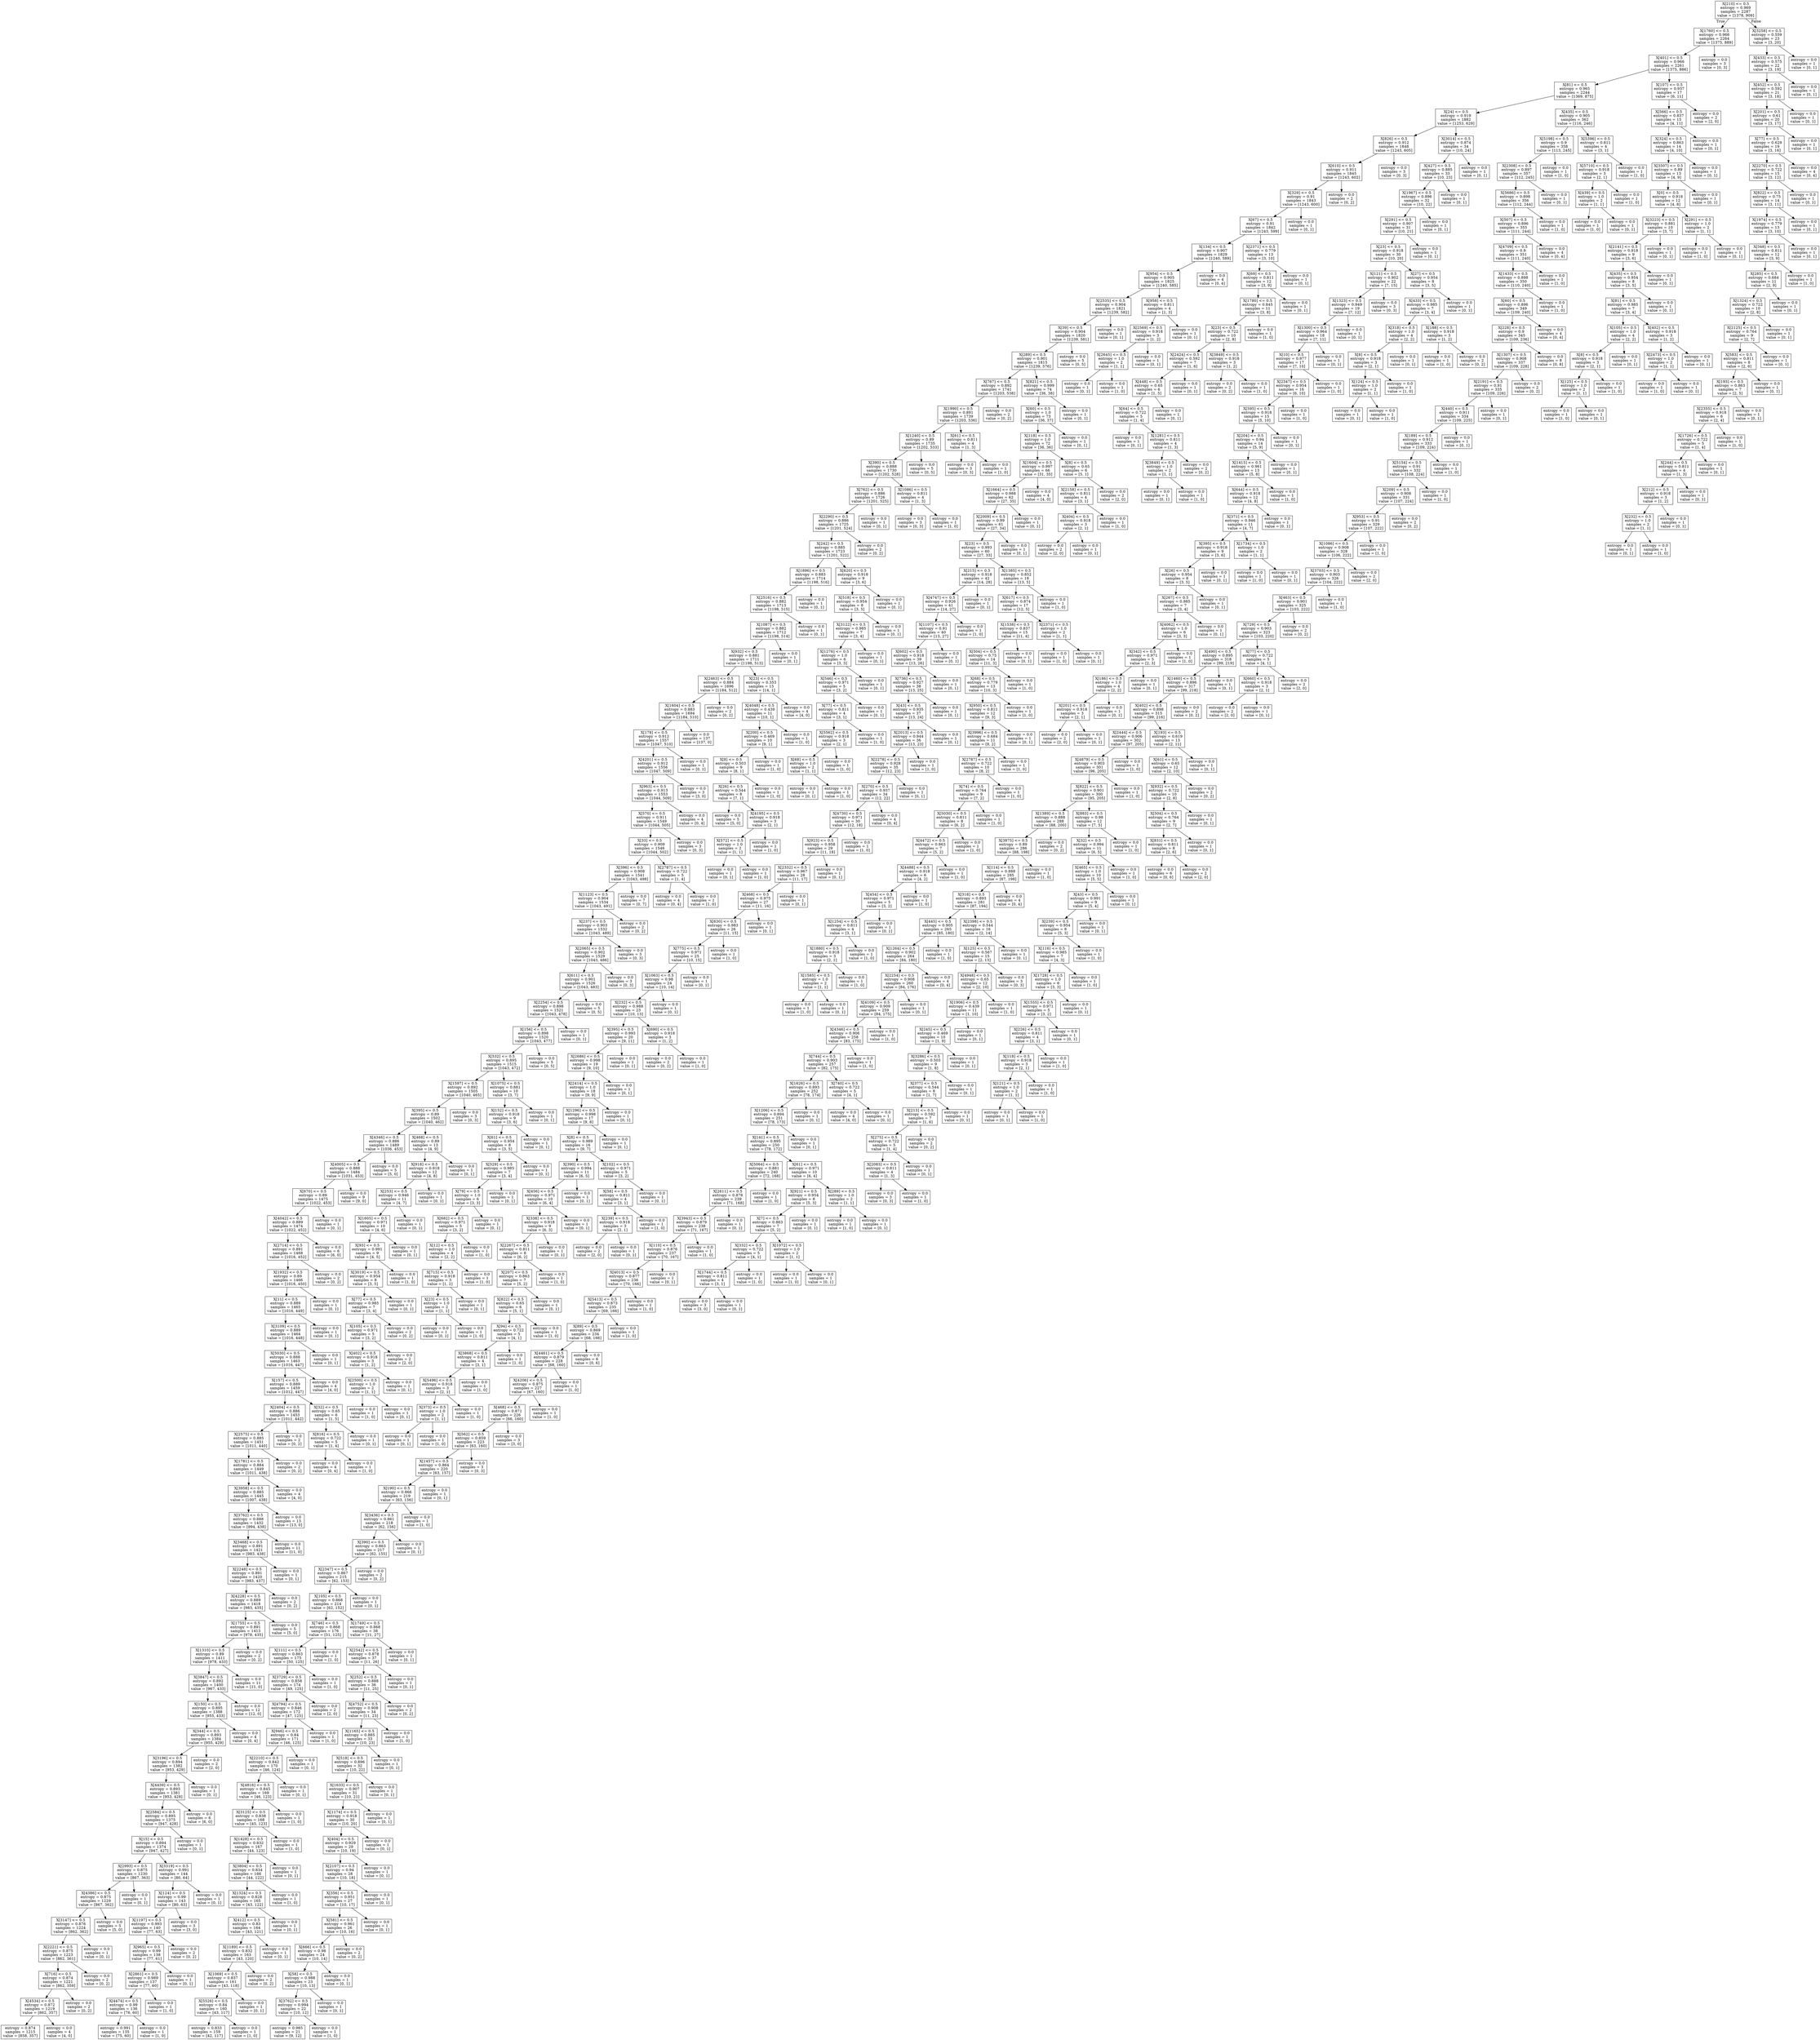 digraph Tree {
node [shape=box] ;
0 [label="X[210] <= 0.5\nentropy = 0.969\nsamples = 2287\nvalue = [1378, 909]"] ;
1 [label="X[1760] <= 0.5\nentropy = 0.966\nsamples = 2264\nvalue = [1375, 889]"] ;
0 -> 1 [labeldistance=2.5, labelangle=45, headlabel="True"] ;
2 [label="X[401] <= 0.5\nentropy = 0.966\nsamples = 2261\nvalue = [1375, 886]"] ;
1 -> 2 ;
3 [label="X[81] <= 0.5\nentropy = 0.965\nsamples = 2244\nvalue = [1369, 875]"] ;
2 -> 3 ;
4 [label="X[24] <= 0.5\nentropy = 0.919\nsamples = 1882\nvalue = [1253, 629]"] ;
3 -> 4 ;
5 [label="X[826] <= 0.5\nentropy = 0.912\nsamples = 1848\nvalue = [1243, 605]"] ;
4 -> 5 ;
6 [label="X[610] <= 0.5\nentropy = 0.911\nsamples = 1845\nvalue = [1243, 602]"] ;
5 -> 6 ;
7 [label="X[329] <= 0.5\nentropy = 0.91\nsamples = 1843\nvalue = [1243, 600]"] ;
6 -> 7 ;
8 [label="X[67] <= 0.5\nentropy = 0.91\nsamples = 1842\nvalue = [1243, 599]"] ;
7 -> 8 ;
9 [label="X[134] <= 0.5\nentropy = 0.907\nsamples = 1829\nvalue = [1240, 589]"] ;
8 -> 9 ;
10 [label="X[954] <= 0.5\nentropy = 0.905\nsamples = 1825\nvalue = [1240, 585]"] ;
9 -> 10 ;
11 [label="X[2535] <= 0.5\nentropy = 0.904\nsamples = 1821\nvalue = [1239, 582]"] ;
10 -> 11 ;
12 [label="X[39] <= 0.5\nentropy = 0.904\nsamples = 1820\nvalue = [1239, 581]"] ;
11 -> 12 ;
13 [label="X[289] <= 0.5\nentropy = 0.901\nsamples = 1815\nvalue = [1239, 576]"] ;
12 -> 13 ;
14 [label="X[767] <= 0.5\nentropy = 0.892\nsamples = 1741\nvalue = [1203, 538]"] ;
13 -> 14 ;
15 [label="X[1990] <= 0.5\nentropy = 0.891\nsamples = 1739\nvalue = [1203, 536]"] ;
14 -> 15 ;
16 [label="X[1240] <= 0.5\nentropy = 0.89\nsamples = 1735\nvalue = [1202, 533]"] ;
15 -> 16 ;
17 [label="X[390] <= 0.5\nentropy = 0.888\nsamples = 1730\nvalue = [1202, 528]"] ;
16 -> 17 ;
18 [label="X[762] <= 0.5\nentropy = 0.886\nsamples = 1726\nvalue = [1201, 525]"] ;
17 -> 18 ;
19 [label="X[2290] <= 0.5\nentropy = 0.886\nsamples = 1725\nvalue = [1201, 524]"] ;
18 -> 19 ;
20 [label="X[242] <= 0.5\nentropy = 0.885\nsamples = 1723\nvalue = [1201, 522]"] ;
19 -> 20 ;
21 [label="X[1896] <= 0.5\nentropy = 0.883\nsamples = 1714\nvalue = [1198, 516]"] ;
20 -> 21 ;
22 [label="X[2516] <= 0.5\nentropy = 0.882\nsamples = 1713\nvalue = [1198, 515]"] ;
21 -> 22 ;
23 [label="X[1087] <= 0.5\nentropy = 0.882\nsamples = 1712\nvalue = [1198, 514]"] ;
22 -> 23 ;
24 [label="X[932] <= 0.5\nentropy = 0.881\nsamples = 1711\nvalue = [1198, 513]"] ;
23 -> 24 ;
25 [label="X[2463] <= 0.5\nentropy = 0.884\nsamples = 1696\nvalue = [1184, 512]"] ;
24 -> 25 ;
26 [label="X[1604] <= 0.5\nentropy = 0.883\nsamples = 1694\nvalue = [1184, 510]"] ;
25 -> 26 ;
27 [label="X[178] <= 0.5\nentropy = 0.912\nsamples = 1557\nvalue = [1047, 510]"] ;
26 -> 27 ;
28 [label="X[4201] <= 0.5\nentropy = 0.912\nsamples = 1556\nvalue = [1047, 509]"] ;
27 -> 28 ;
29 [label="X[963] <= 0.5\nentropy = 0.913\nsamples = 1553\nvalue = [1044, 509]"] ;
28 -> 29 ;
30 [label="X[570] <= 0.5\nentropy = 0.911\nsamples = 1549\nvalue = [1044, 505]"] ;
29 -> 30 ;
31 [label="X[33] <= 0.5\nentropy = 0.909\nsamples = 1546\nvalue = [1044, 502]"] ;
30 -> 31 ;
32 [label="X[396] <= 0.5\nentropy = 0.908\nsamples = 1541\nvalue = [1043, 498]"] ;
31 -> 32 ;
33 [label="X[1123] <= 0.5\nentropy = 0.904\nsamples = 1534\nvalue = [1043, 491]"] ;
32 -> 33 ;
34 [label="X[237] <= 0.5\nentropy = 0.903\nsamples = 1532\nvalue = [1043, 489]"] ;
33 -> 34 ;
35 [label="X[2065] <= 0.5\nentropy = 0.902\nsamples = 1529\nvalue = [1043, 486]"] ;
34 -> 35 ;
36 [label="X[611] <= 0.5\nentropy = 0.901\nsamples = 1526\nvalue = [1043, 483]"] ;
35 -> 36 ;
37 [label="X[2254] <= 0.5\nentropy = 0.898\nsamples = 1521\nvalue = [1043, 478]"] ;
36 -> 37 ;
38 [label="X[156] <= 0.5\nentropy = 0.898\nsamples = 1520\nvalue = [1043, 477]"] ;
37 -> 38 ;
39 [label="X[532] <= 0.5\nentropy = 0.895\nsamples = 1515\nvalue = [1043, 472]"] ;
38 -> 39 ;
40 [label="X[1597] <= 0.5\nentropy = 0.892\nsamples = 1505\nvalue = [1040, 465]"] ;
39 -> 40 ;
41 [label="X[395] <= 0.5\nentropy = 0.89\nsamples = 1502\nvalue = [1040, 462]"] ;
40 -> 41 ;
42 [label="X[4346] <= 0.5\nentropy = 0.886\nsamples = 1489\nvalue = [1036, 453]"] ;
41 -> 42 ;
43 [label="X[4005] <= 0.5\nentropy = 0.888\nsamples = 1484\nvalue = [1031, 453]"] ;
42 -> 43 ;
44 [label="X[670] <= 0.5\nentropy = 0.89\nsamples = 1475\nvalue = [1022, 453]"] ;
43 -> 44 ;
45 [label="X[4042] <= 0.5\nentropy = 0.889\nsamples = 1474\nvalue = [1022, 452]"] ;
44 -> 45 ;
46 [label="X[2714] <= 0.5\nentropy = 0.891\nsamples = 1468\nvalue = [1016, 452]"] ;
45 -> 46 ;
47 [label="X[1932] <= 0.5\nentropy = 0.89\nsamples = 1466\nvalue = [1016, 450]"] ;
46 -> 47 ;
48 [label="X[11] <= 0.5\nentropy = 0.889\nsamples = 1465\nvalue = [1016, 449]"] ;
47 -> 48 ;
49 [label="X[3109] <= 0.5\nentropy = 0.889\nsamples = 1464\nvalue = [1016, 448]"] ;
48 -> 49 ;
50 [label="X[5030] <= 0.5\nentropy = 0.888\nsamples = 1463\nvalue = [1016, 447]"] ;
49 -> 50 ;
51 [label="X[157] <= 0.5\nentropy = 0.889\nsamples = 1459\nvalue = [1012, 447]"] ;
50 -> 51 ;
52 [label="X[2404] <= 0.5\nentropy = 0.886\nsamples = 1453\nvalue = [1011, 442]"] ;
51 -> 52 ;
53 [label="X[2575] <= 0.5\nentropy = 0.885\nsamples = 1451\nvalue = [1011, 440]"] ;
52 -> 53 ;
54 [label="X[1781] <= 0.5\nentropy = 0.884\nsamples = 1449\nvalue = [1011, 438]"] ;
53 -> 54 ;
55 [label="X[3958] <= 0.5\nentropy = 0.885\nsamples = 1445\nvalue = [1007, 438]"] ;
54 -> 55 ;
56 [label="X[3762] <= 0.5\nentropy = 0.888\nsamples = 1432\nvalue = [994, 438]"] ;
55 -> 56 ;
57 [label="X[3468] <= 0.5\nentropy = 0.891\nsamples = 1421\nvalue = [983, 438]"] ;
56 -> 57 ;
58 [label="X[2248] <= 0.5\nentropy = 0.891\nsamples = 1420\nvalue = [983, 437]"] ;
57 -> 58 ;
59 [label="X[4228] <= 0.5\nentropy = 0.889\nsamples = 1418\nvalue = [983, 435]"] ;
58 -> 59 ;
60 [label="X[1755] <= 0.5\nentropy = 0.891\nsamples = 1413\nvalue = [978, 435]"] ;
59 -> 60 ;
61 [label="X[1310] <= 0.5\nentropy = 0.89\nsamples = 1411\nvalue = [978, 433]"] ;
60 -> 61 ;
62 [label="X[3847] <= 0.5\nentropy = 0.892\nsamples = 1400\nvalue = [967, 433]"] ;
61 -> 62 ;
63 [label="X[150] <= 0.5\nentropy = 0.895\nsamples = 1388\nvalue = [955, 433]"] ;
62 -> 63 ;
64 [label="X[344] <= 0.5\nentropy = 0.893\nsamples = 1384\nvalue = [955, 429]"] ;
63 -> 64 ;
65 [label="X[3196] <= 0.5\nentropy = 0.894\nsamples = 1382\nvalue = [953, 429]"] ;
64 -> 65 ;
66 [label="X[4439] <= 0.5\nentropy = 0.893\nsamples = 1381\nvalue = [953, 428]"] ;
65 -> 66 ;
67 [label="X[2584] <= 0.5\nentropy = 0.895\nsamples = 1375\nvalue = [947, 428]"] ;
66 -> 67 ;
68 [label="X[15] <= 0.5\nentropy = 0.894\nsamples = 1374\nvalue = [947, 427]"] ;
67 -> 68 ;
69 [label="X[2993] <= 0.5\nentropy = 0.875\nsamples = 1230\nvalue = [867, 363]"] ;
68 -> 69 ;
70 [label="X[4386] <= 0.5\nentropy = 0.875\nsamples = 1229\nvalue = [867, 362]"] ;
69 -> 70 ;
71 [label="X[3147] <= 0.5\nentropy = 0.876\nsamples = 1224\nvalue = [862, 362]"] ;
70 -> 71 ;
72 [label="X[2221] <= 0.5\nentropy = 0.875\nsamples = 1223\nvalue = [862, 361]"] ;
71 -> 72 ;
73 [label="X[716] <= 0.5\nentropy = 0.874\nsamples = 1221\nvalue = [862, 359]"] ;
72 -> 73 ;
74 [label="X[4534] <= 0.5\nentropy = 0.872\nsamples = 1219\nvalue = [862, 357]"] ;
73 -> 74 ;
75 [label="entropy = 0.874\nsamples = 1215\nvalue = [858, 357]"] ;
74 -> 75 ;
76 [label="entropy = 0.0\nsamples = 4\nvalue = [4, 0]"] ;
74 -> 76 ;
77 [label="entropy = 0.0\nsamples = 2\nvalue = [0, 2]"] ;
73 -> 77 ;
78 [label="entropy = 0.0\nsamples = 2\nvalue = [0, 2]"] ;
72 -> 78 ;
79 [label="entropy = 0.0\nsamples = 1\nvalue = [0, 1]"] ;
71 -> 79 ;
80 [label="entropy = 0.0\nsamples = 5\nvalue = [5, 0]"] ;
70 -> 80 ;
81 [label="entropy = 0.0\nsamples = 1\nvalue = [0, 1]"] ;
69 -> 81 ;
82 [label="X[3319] <= 0.5\nentropy = 0.991\nsamples = 144\nvalue = [80, 64]"] ;
68 -> 82 ;
83 [label="X[124] <= 0.5\nentropy = 0.99\nsamples = 143\nvalue = [80, 63]"] ;
82 -> 83 ;
84 [label="X[1197] <= 0.5\nentropy = 0.993\nsamples = 140\nvalue = [77, 63]"] ;
83 -> 84 ;
85 [label="X[965] <= 0.5\nentropy = 0.99\nsamples = 138\nvalue = [77, 61]"] ;
84 -> 85 ;
86 [label="X[2861] <= 0.5\nentropy = 0.989\nsamples = 137\nvalue = [77, 60]"] ;
85 -> 86 ;
87 [label="X[4474] <= 0.5\nentropy = 0.99\nsamples = 136\nvalue = [76, 60]"] ;
86 -> 87 ;
88 [label="entropy = 0.991\nsamples = 135\nvalue = [75, 60]"] ;
87 -> 88 ;
89 [label="entropy = 0.0\nsamples = 1\nvalue = [1, 0]"] ;
87 -> 89 ;
90 [label="entropy = 0.0\nsamples = 1\nvalue = [1, 0]"] ;
86 -> 90 ;
91 [label="entropy = 0.0\nsamples = 1\nvalue = [0, 1]"] ;
85 -> 91 ;
92 [label="entropy = 0.0\nsamples = 2\nvalue = [0, 2]"] ;
84 -> 92 ;
93 [label="entropy = 0.0\nsamples = 3\nvalue = [3, 0]"] ;
83 -> 93 ;
94 [label="entropy = 0.0\nsamples = 1\nvalue = [0, 1]"] ;
82 -> 94 ;
95 [label="entropy = 0.0\nsamples = 1\nvalue = [0, 1]"] ;
67 -> 95 ;
96 [label="entropy = 0.0\nsamples = 6\nvalue = [6, 0]"] ;
66 -> 96 ;
97 [label="entropy = 0.0\nsamples = 1\nvalue = [0, 1]"] ;
65 -> 97 ;
98 [label="entropy = 0.0\nsamples = 2\nvalue = [2, 0]"] ;
64 -> 98 ;
99 [label="entropy = 0.0\nsamples = 4\nvalue = [0, 4]"] ;
63 -> 99 ;
100 [label="entropy = 0.0\nsamples = 12\nvalue = [12, 0]"] ;
62 -> 100 ;
101 [label="entropy = 0.0\nsamples = 11\nvalue = [11, 0]"] ;
61 -> 101 ;
102 [label="entropy = 0.0\nsamples = 2\nvalue = [0, 2]"] ;
60 -> 102 ;
103 [label="entropy = 0.0\nsamples = 5\nvalue = [5, 0]"] ;
59 -> 103 ;
104 [label="entropy = 0.0\nsamples = 2\nvalue = [0, 2]"] ;
58 -> 104 ;
105 [label="entropy = 0.0\nsamples = 1\nvalue = [0, 1]"] ;
57 -> 105 ;
106 [label="entropy = 0.0\nsamples = 11\nvalue = [11, 0]"] ;
56 -> 106 ;
107 [label="entropy = 0.0\nsamples = 13\nvalue = [13, 0]"] ;
55 -> 107 ;
108 [label="entropy = 0.0\nsamples = 4\nvalue = [4, 0]"] ;
54 -> 108 ;
109 [label="entropy = 0.0\nsamples = 2\nvalue = [0, 2]"] ;
53 -> 109 ;
110 [label="entropy = 0.0\nsamples = 2\nvalue = [0, 2]"] ;
52 -> 110 ;
111 [label="X[32] <= 0.5\nentropy = 0.65\nsamples = 6\nvalue = [1, 5]"] ;
51 -> 111 ;
112 [label="X[816] <= 0.5\nentropy = 0.722\nsamples = 5\nvalue = [1, 4]"] ;
111 -> 112 ;
113 [label="entropy = 0.0\nsamples = 4\nvalue = [0, 4]"] ;
112 -> 113 ;
114 [label="entropy = 0.0\nsamples = 1\nvalue = [1, 0]"] ;
112 -> 114 ;
115 [label="entropy = 0.0\nsamples = 1\nvalue = [0, 1]"] ;
111 -> 115 ;
116 [label="entropy = 0.0\nsamples = 4\nvalue = [4, 0]"] ;
50 -> 116 ;
117 [label="entropy = 0.0\nsamples = 1\nvalue = [0, 1]"] ;
49 -> 117 ;
118 [label="entropy = 0.0\nsamples = 1\nvalue = [0, 1]"] ;
48 -> 118 ;
119 [label="entropy = 0.0\nsamples = 1\nvalue = [0, 1]"] ;
47 -> 119 ;
120 [label="entropy = 0.0\nsamples = 2\nvalue = [0, 2]"] ;
46 -> 120 ;
121 [label="entropy = 0.0\nsamples = 6\nvalue = [6, 0]"] ;
45 -> 121 ;
122 [label="entropy = 0.0\nsamples = 1\nvalue = [0, 1]"] ;
44 -> 122 ;
123 [label="entropy = 0.0\nsamples = 9\nvalue = [9, 0]"] ;
43 -> 123 ;
124 [label="entropy = 0.0\nsamples = 5\nvalue = [5, 0]"] ;
42 -> 124 ;
125 [label="X[468] <= 0.5\nentropy = 0.89\nsamples = 13\nvalue = [4, 9]"] ;
41 -> 125 ;
126 [label="X[918] <= 0.5\nentropy = 0.918\nsamples = 12\nvalue = [4, 8]"] ;
125 -> 126 ;
127 [label="X[253] <= 0.5\nentropy = 0.946\nsamples = 11\nvalue = [4, 7]"] ;
126 -> 127 ;
128 [label="X[1605] <= 0.5\nentropy = 0.971\nsamples = 10\nvalue = [4, 6]"] ;
127 -> 128 ;
129 [label="X[93] <= 0.5\nentropy = 0.991\nsamples = 9\nvalue = [4, 5]"] ;
128 -> 129 ;
130 [label="X[3019] <= 0.5\nentropy = 0.954\nsamples = 8\nvalue = [3, 5]"] ;
129 -> 130 ;
131 [label="X[77] <= 0.5\nentropy = 0.985\nsamples = 7\nvalue = [3, 4]"] ;
130 -> 131 ;
132 [label="X[105] <= 0.5\nentropy = 0.971\nsamples = 5\nvalue = [3, 2]"] ;
131 -> 132 ;
133 [label="X[402] <= 0.5\nentropy = 0.918\nsamples = 3\nvalue = [1, 2]"] ;
132 -> 133 ;
134 [label="X[2500] <= 0.5\nentropy = 1.0\nsamples = 2\nvalue = [1, 1]"] ;
133 -> 134 ;
135 [label="entropy = 0.0\nsamples = 1\nvalue = [1, 0]"] ;
134 -> 135 ;
136 [label="entropy = 0.0\nsamples = 1\nvalue = [0, 1]"] ;
134 -> 136 ;
137 [label="entropy = 0.0\nsamples = 1\nvalue = [0, 1]"] ;
133 -> 137 ;
138 [label="entropy = 0.0\nsamples = 2\nvalue = [2, 0]"] ;
132 -> 138 ;
139 [label="entropy = 0.0\nsamples = 2\nvalue = [0, 2]"] ;
131 -> 139 ;
140 [label="entropy = 0.0\nsamples = 1\nvalue = [0, 1]"] ;
130 -> 140 ;
141 [label="entropy = 0.0\nsamples = 1\nvalue = [1, 0]"] ;
129 -> 141 ;
142 [label="entropy = 0.0\nsamples = 1\nvalue = [0, 1]"] ;
128 -> 142 ;
143 [label="entropy = 0.0\nsamples = 1\nvalue = [0, 1]"] ;
127 -> 143 ;
144 [label="entropy = 0.0\nsamples = 1\nvalue = [0, 1]"] ;
126 -> 144 ;
145 [label="entropy = 0.0\nsamples = 1\nvalue = [0, 1]"] ;
125 -> 145 ;
146 [label="entropy = 0.0\nsamples = 3\nvalue = [0, 3]"] ;
40 -> 146 ;
147 [label="X[1075] <= 0.5\nentropy = 0.881\nsamples = 10\nvalue = [3, 7]"] ;
39 -> 147 ;
148 [label="X[152] <= 0.5\nentropy = 0.918\nsamples = 9\nvalue = [3, 6]"] ;
147 -> 148 ;
149 [label="X[61] <= 0.5\nentropy = 0.954\nsamples = 8\nvalue = [3, 5]"] ;
148 -> 149 ;
150 [label="X[529] <= 0.5\nentropy = 0.985\nsamples = 7\nvalue = [3, 4]"] ;
149 -> 150 ;
151 [label="X[79] <= 0.5\nentropy = 1.0\nsamples = 6\nvalue = [3, 3]"] ;
150 -> 151 ;
152 [label="X[682] <= 0.5\nentropy = 0.971\nsamples = 5\nvalue = [3, 2]"] ;
151 -> 152 ;
153 [label="X[12] <= 0.5\nentropy = 1.0\nsamples = 4\nvalue = [2, 2]"] ;
152 -> 153 ;
154 [label="X[715] <= 0.5\nentropy = 0.918\nsamples = 3\nvalue = [1, 2]"] ;
153 -> 154 ;
155 [label="X[23] <= 0.5\nentropy = 1.0\nsamples = 2\nvalue = [1, 1]"] ;
154 -> 155 ;
156 [label="entropy = 0.0\nsamples = 1\nvalue = [0, 1]"] ;
155 -> 156 ;
157 [label="entropy = 0.0\nsamples = 1\nvalue = [1, 0]"] ;
155 -> 157 ;
158 [label="entropy = 0.0\nsamples = 1\nvalue = [0, 1]"] ;
154 -> 158 ;
159 [label="entropy = 0.0\nsamples = 1\nvalue = [1, 0]"] ;
153 -> 159 ;
160 [label="entropy = 0.0\nsamples = 1\nvalue = [1, 0]"] ;
152 -> 160 ;
161 [label="entropy = 0.0\nsamples = 1\nvalue = [0, 1]"] ;
151 -> 161 ;
162 [label="entropy = 0.0\nsamples = 1\nvalue = [0, 1]"] ;
150 -> 162 ;
163 [label="entropy = 0.0\nsamples = 1\nvalue = [0, 1]"] ;
149 -> 163 ;
164 [label="entropy = 0.0\nsamples = 1\nvalue = [0, 1]"] ;
148 -> 164 ;
165 [label="entropy = 0.0\nsamples = 1\nvalue = [0, 1]"] ;
147 -> 165 ;
166 [label="entropy = 0.0\nsamples = 5\nvalue = [0, 5]"] ;
38 -> 166 ;
167 [label="entropy = 0.0\nsamples = 1\nvalue = [0, 1]"] ;
37 -> 167 ;
168 [label="entropy = 0.0\nsamples = 5\nvalue = [0, 5]"] ;
36 -> 168 ;
169 [label="entropy = 0.0\nsamples = 3\nvalue = [0, 3]"] ;
35 -> 169 ;
170 [label="entropy = 0.0\nsamples = 3\nvalue = [0, 3]"] ;
34 -> 170 ;
171 [label="entropy = 0.0\nsamples = 2\nvalue = [0, 2]"] ;
33 -> 171 ;
172 [label="entropy = 0.0\nsamples = 7\nvalue = [0, 7]"] ;
32 -> 172 ;
173 [label="X[2787] <= 0.5\nentropy = 0.722\nsamples = 5\nvalue = [1, 4]"] ;
31 -> 173 ;
174 [label="entropy = 0.0\nsamples = 4\nvalue = [0, 4]"] ;
173 -> 174 ;
175 [label="entropy = 0.0\nsamples = 1\nvalue = [1, 0]"] ;
173 -> 175 ;
176 [label="entropy = 0.0\nsamples = 3\nvalue = [0, 3]"] ;
30 -> 176 ;
177 [label="entropy = 0.0\nsamples = 4\nvalue = [0, 4]"] ;
29 -> 177 ;
178 [label="entropy = 0.0\nsamples = 3\nvalue = [3, 0]"] ;
28 -> 178 ;
179 [label="entropy = 0.0\nsamples = 1\nvalue = [0, 1]"] ;
27 -> 179 ;
180 [label="entropy = 0.0\nsamples = 137\nvalue = [137, 0]"] ;
26 -> 180 ;
181 [label="entropy = 0.0\nsamples = 2\nvalue = [0, 2]"] ;
25 -> 181 ;
182 [label="X[23] <= 0.5\nentropy = 0.353\nsamples = 15\nvalue = [14, 1]"] ;
24 -> 182 ;
183 [label="X[4048] <= 0.5\nentropy = 0.439\nsamples = 11\nvalue = [10, 1]"] ;
182 -> 183 ;
184 [label="X[200] <= 0.5\nentropy = 0.469\nsamples = 10\nvalue = [9, 1]"] ;
183 -> 184 ;
185 [label="X[8] <= 0.5\nentropy = 0.503\nsamples = 9\nvalue = [8, 1]"] ;
184 -> 185 ;
186 [label="X[26] <= 0.5\nentropy = 0.544\nsamples = 8\nvalue = [7, 1]"] ;
185 -> 186 ;
187 [label="entropy = 0.0\nsamples = 5\nvalue = [5, 0]"] ;
186 -> 187 ;
188 [label="X[4195] <= 0.5\nentropy = 0.918\nsamples = 3\nvalue = [2, 1]"] ;
186 -> 188 ;
189 [label="X[572] <= 0.5\nentropy = 1.0\nsamples = 2\nvalue = [1, 1]"] ;
188 -> 189 ;
190 [label="entropy = 0.0\nsamples = 1\nvalue = [0, 1]"] ;
189 -> 190 ;
191 [label="entropy = 0.0\nsamples = 1\nvalue = [1, 0]"] ;
189 -> 191 ;
192 [label="entropy = 0.0\nsamples = 1\nvalue = [1, 0]"] ;
188 -> 192 ;
193 [label="entropy = 0.0\nsamples = 1\nvalue = [1, 0]"] ;
185 -> 193 ;
194 [label="entropy = 0.0\nsamples = 1\nvalue = [1, 0]"] ;
184 -> 194 ;
195 [label="entropy = 0.0\nsamples = 1\nvalue = [1, 0]"] ;
183 -> 195 ;
196 [label="entropy = 0.0\nsamples = 4\nvalue = [4, 0]"] ;
182 -> 196 ;
197 [label="entropy = 0.0\nsamples = 1\nvalue = [0, 1]"] ;
23 -> 197 ;
198 [label="entropy = 0.0\nsamples = 1\nvalue = [0, 1]"] ;
22 -> 198 ;
199 [label="entropy = 0.0\nsamples = 1\nvalue = [0, 1]"] ;
21 -> 199 ;
200 [label="X[620] <= 0.5\nentropy = 0.918\nsamples = 9\nvalue = [3, 6]"] ;
20 -> 200 ;
201 [label="X[518] <= 0.5\nentropy = 0.954\nsamples = 8\nvalue = [3, 5]"] ;
200 -> 201 ;
202 [label="X[3122] <= 0.5\nentropy = 0.985\nsamples = 7\nvalue = [3, 4]"] ;
201 -> 202 ;
203 [label="X[1276] <= 0.5\nentropy = 1.0\nsamples = 6\nvalue = [3, 3]"] ;
202 -> 203 ;
204 [label="X[546] <= 0.5\nentropy = 0.971\nsamples = 5\nvalue = [3, 2]"] ;
203 -> 204 ;
205 [label="X[77] <= 0.5\nentropy = 0.811\nsamples = 4\nvalue = [3, 1]"] ;
204 -> 205 ;
206 [label="X[5562] <= 0.5\nentropy = 0.918\nsamples = 3\nvalue = [2, 1]"] ;
205 -> 206 ;
207 [label="X[68] <= 0.5\nentropy = 1.0\nsamples = 2\nvalue = [1, 1]"] ;
206 -> 207 ;
208 [label="entropy = 0.0\nsamples = 1\nvalue = [0, 1]"] ;
207 -> 208 ;
209 [label="entropy = 0.0\nsamples = 1\nvalue = [1, 0]"] ;
207 -> 209 ;
210 [label="entropy = 0.0\nsamples = 1\nvalue = [1, 0]"] ;
206 -> 210 ;
211 [label="entropy = 0.0\nsamples = 1\nvalue = [1, 0]"] ;
205 -> 211 ;
212 [label="entropy = 0.0\nsamples = 1\nvalue = [0, 1]"] ;
204 -> 212 ;
213 [label="entropy = 0.0\nsamples = 1\nvalue = [0, 1]"] ;
203 -> 213 ;
214 [label="entropy = 0.0\nsamples = 1\nvalue = [0, 1]"] ;
202 -> 214 ;
215 [label="entropy = 0.0\nsamples = 1\nvalue = [0, 1]"] ;
201 -> 215 ;
216 [label="entropy = 0.0\nsamples = 1\nvalue = [0, 1]"] ;
200 -> 216 ;
217 [label="entropy = 0.0\nsamples = 2\nvalue = [0, 2]"] ;
19 -> 217 ;
218 [label="entropy = 0.0\nsamples = 1\nvalue = [0, 1]"] ;
18 -> 218 ;
219 [label="X[1086] <= 0.5\nentropy = 0.811\nsamples = 4\nvalue = [1, 3]"] ;
17 -> 219 ;
220 [label="entropy = 0.0\nsamples = 3\nvalue = [0, 3]"] ;
219 -> 220 ;
221 [label="entropy = 0.0\nsamples = 1\nvalue = [1, 0]"] ;
219 -> 221 ;
222 [label="entropy = 0.0\nsamples = 5\nvalue = [0, 5]"] ;
16 -> 222 ;
223 [label="X[61] <= 0.5\nentropy = 0.811\nsamples = 4\nvalue = [1, 3]"] ;
15 -> 223 ;
224 [label="entropy = 0.0\nsamples = 3\nvalue = [0, 3]"] ;
223 -> 224 ;
225 [label="entropy = 0.0\nsamples = 1\nvalue = [1, 0]"] ;
223 -> 225 ;
226 [label="entropy = 0.0\nsamples = 2\nvalue = [0, 2]"] ;
14 -> 226 ;
227 [label="X[821] <= 0.5\nentropy = 0.999\nsamples = 74\nvalue = [36, 38]"] ;
13 -> 227 ;
228 [label="X[60] <= 0.5\nentropy = 1.0\nsamples = 73\nvalue = [36, 37]"] ;
227 -> 228 ;
229 [label="X[118] <= 0.5\nentropy = 1.0\nsamples = 72\nvalue = [36, 36]"] ;
228 -> 229 ;
230 [label="X[1604] <= 0.5\nentropy = 0.997\nsamples = 66\nvalue = [31, 35]"] ;
229 -> 230 ;
231 [label="X[1664] <= 0.5\nentropy = 0.988\nsamples = 62\nvalue = [27, 35]"] ;
230 -> 231 ;
232 [label="X[2009] <= 0.5\nentropy = 0.99\nsamples = 61\nvalue = [27, 34]"] ;
231 -> 232 ;
233 [label="X[23] <= 0.5\nentropy = 0.993\nsamples = 60\nvalue = [27, 33]"] ;
232 -> 233 ;
234 [label="X[215] <= 0.5\nentropy = 0.918\nsamples = 42\nvalue = [14, 28]"] ;
233 -> 234 ;
235 [label="X[4747] <= 0.5\nentropy = 0.926\nsamples = 41\nvalue = [14, 27]"] ;
234 -> 235 ;
236 [label="X[1107] <= 0.5\nentropy = 0.91\nsamples = 40\nvalue = [13, 27]"] ;
235 -> 236 ;
237 [label="X[602] <= 0.5\nentropy = 0.918\nsamples = 39\nvalue = [13, 26]"] ;
236 -> 237 ;
238 [label="X[736] <= 0.5\nentropy = 0.927\nsamples = 38\nvalue = [13, 25]"] ;
237 -> 238 ;
239 [label="X[43] <= 0.5\nentropy = 0.935\nsamples = 37\nvalue = [13, 24]"] ;
238 -> 239 ;
240 [label="X[2013] <= 0.5\nentropy = 0.944\nsamples = 36\nvalue = [13, 23]"] ;
239 -> 240 ;
241 [label="X[2278] <= 0.5\nentropy = 0.928\nsamples = 35\nvalue = [12, 23]"] ;
240 -> 241 ;
242 [label="X[270] <= 0.5\nentropy = 0.937\nsamples = 34\nvalue = [12, 22]"] ;
241 -> 242 ;
243 [label="X[4730] <= 0.5\nentropy = 0.971\nsamples = 30\nvalue = [12, 18]"] ;
242 -> 243 ;
244 [label="X[923] <= 0.5\nentropy = 0.958\nsamples = 29\nvalue = [11, 18]"] ;
243 -> 244 ;
245 [label="X[2332] <= 0.5\nentropy = 0.967\nsamples = 28\nvalue = [11, 17]"] ;
244 -> 245 ;
246 [label="X[468] <= 0.5\nentropy = 0.975\nsamples = 27\nvalue = [11, 16]"] ;
245 -> 246 ;
247 [label="X[630] <= 0.5\nentropy = 0.983\nsamples = 26\nvalue = [11, 15]"] ;
246 -> 247 ;
248 [label="X[775] <= 0.5\nentropy = 0.971\nsamples = 25\nvalue = [10, 15]"] ;
247 -> 248 ;
249 [label="X[1063] <= 0.5\nentropy = 0.98\nsamples = 24\nvalue = [10, 14]"] ;
248 -> 249 ;
250 [label="X[232] <= 0.5\nentropy = 0.988\nsamples = 23\nvalue = [10, 13]"] ;
249 -> 250 ;
251 [label="X[395] <= 0.5\nentropy = 0.993\nsamples = 20\nvalue = [9, 11]"] ;
250 -> 251 ;
252 [label="X[2686] <= 0.5\nentropy = 0.998\nsamples = 19\nvalue = [9, 10]"] ;
251 -> 252 ;
253 [label="X[2414] <= 0.5\nentropy = 1.0\nsamples = 18\nvalue = [9, 9]"] ;
252 -> 253 ;
254 [label="X[1296] <= 0.5\nentropy = 0.998\nsamples = 17\nvalue = [9, 8]"] ;
253 -> 254 ;
255 [label="X[8] <= 0.5\nentropy = 0.989\nsamples = 16\nvalue = [9, 7]"] ;
254 -> 255 ;
256 [label="X[390] <= 0.5\nentropy = 0.994\nsamples = 11\nvalue = [6, 5]"] ;
255 -> 256 ;
257 [label="X[456] <= 0.5\nentropy = 0.971\nsamples = 10\nvalue = [6, 4]"] ;
256 -> 257 ;
258 [label="X[338] <= 0.5\nentropy = 0.918\nsamples = 9\nvalue = [6, 3]"] ;
257 -> 258 ;
259 [label="X[2267] <= 0.5\nentropy = 0.811\nsamples = 8\nvalue = [6, 2]"] ;
258 -> 259 ;
260 [label="X[207] <= 0.5\nentropy = 0.863\nsamples = 7\nvalue = [5, 2]"] ;
259 -> 260 ;
261 [label="X[822] <= 0.5\nentropy = 0.65\nsamples = 6\nvalue = [5, 1]"] ;
260 -> 261 ;
262 [label="X[94] <= 0.5\nentropy = 0.722\nsamples = 5\nvalue = [4, 1]"] ;
261 -> 262 ;
263 [label="X[3868] <= 0.5\nentropy = 0.811\nsamples = 4\nvalue = [3, 1]"] ;
262 -> 263 ;
264 [label="X[5496] <= 0.5\nentropy = 0.918\nsamples = 3\nvalue = [2, 1]"] ;
263 -> 264 ;
265 [label="X[373] <= 0.5\nentropy = 1.0\nsamples = 2\nvalue = [1, 1]"] ;
264 -> 265 ;
266 [label="entropy = 0.0\nsamples = 1\nvalue = [0, 1]"] ;
265 -> 266 ;
267 [label="entropy = 0.0\nsamples = 1\nvalue = [1, 0]"] ;
265 -> 267 ;
268 [label="entropy = 0.0\nsamples = 1\nvalue = [1, 0]"] ;
264 -> 268 ;
269 [label="entropy = 0.0\nsamples = 1\nvalue = [1, 0]"] ;
263 -> 269 ;
270 [label="entropy = 0.0\nsamples = 1\nvalue = [1, 0]"] ;
262 -> 270 ;
271 [label="entropy = 0.0\nsamples = 1\nvalue = [1, 0]"] ;
261 -> 271 ;
272 [label="entropy = 0.0\nsamples = 1\nvalue = [0, 1]"] ;
260 -> 272 ;
273 [label="entropy = 0.0\nsamples = 1\nvalue = [1, 0]"] ;
259 -> 273 ;
274 [label="entropy = 0.0\nsamples = 1\nvalue = [0, 1]"] ;
258 -> 274 ;
275 [label="entropy = 0.0\nsamples = 1\nvalue = [0, 1]"] ;
257 -> 275 ;
276 [label="entropy = 0.0\nsamples = 1\nvalue = [0, 1]"] ;
256 -> 276 ;
277 [label="X[102] <= 0.5\nentropy = 0.971\nsamples = 5\nvalue = [3, 2]"] ;
255 -> 277 ;
278 [label="X[58] <= 0.5\nentropy = 0.811\nsamples = 4\nvalue = [3, 1]"] ;
277 -> 278 ;
279 [label="X[239] <= 0.5\nentropy = 0.918\nsamples = 3\nvalue = [2, 1]"] ;
278 -> 279 ;
280 [label="entropy = 0.0\nsamples = 2\nvalue = [2, 0]"] ;
279 -> 280 ;
281 [label="entropy = 0.0\nsamples = 1\nvalue = [0, 1]"] ;
279 -> 281 ;
282 [label="entropy = 0.0\nsamples = 1\nvalue = [1, 0]"] ;
278 -> 282 ;
283 [label="entropy = 0.0\nsamples = 1\nvalue = [0, 1]"] ;
277 -> 283 ;
284 [label="entropy = 0.0\nsamples = 1\nvalue = [0, 1]"] ;
254 -> 284 ;
285 [label="entropy = 0.0\nsamples = 1\nvalue = [0, 1]"] ;
253 -> 285 ;
286 [label="entropy = 0.0\nsamples = 1\nvalue = [0, 1]"] ;
252 -> 286 ;
287 [label="entropy = 0.0\nsamples = 1\nvalue = [0, 1]"] ;
251 -> 287 ;
288 [label="X[690] <= 0.5\nentropy = 0.918\nsamples = 3\nvalue = [1, 2]"] ;
250 -> 288 ;
289 [label="entropy = 0.0\nsamples = 2\nvalue = [0, 2]"] ;
288 -> 289 ;
290 [label="entropy = 0.0\nsamples = 1\nvalue = [1, 0]"] ;
288 -> 290 ;
291 [label="entropy = 0.0\nsamples = 1\nvalue = [0, 1]"] ;
249 -> 291 ;
292 [label="entropy = 0.0\nsamples = 1\nvalue = [0, 1]"] ;
248 -> 292 ;
293 [label="entropy = 0.0\nsamples = 1\nvalue = [1, 0]"] ;
247 -> 293 ;
294 [label="entropy = 0.0\nsamples = 1\nvalue = [0, 1]"] ;
246 -> 294 ;
295 [label="entropy = 0.0\nsamples = 1\nvalue = [0, 1]"] ;
245 -> 295 ;
296 [label="entropy = 0.0\nsamples = 1\nvalue = [0, 1]"] ;
244 -> 296 ;
297 [label="entropy = 0.0\nsamples = 1\nvalue = [1, 0]"] ;
243 -> 297 ;
298 [label="entropy = 0.0\nsamples = 4\nvalue = [0, 4]"] ;
242 -> 298 ;
299 [label="entropy = 0.0\nsamples = 1\nvalue = [0, 1]"] ;
241 -> 299 ;
300 [label="entropy = 0.0\nsamples = 1\nvalue = [1, 0]"] ;
240 -> 300 ;
301 [label="entropy = 0.0\nsamples = 1\nvalue = [0, 1]"] ;
239 -> 301 ;
302 [label="entropy = 0.0\nsamples = 1\nvalue = [0, 1]"] ;
238 -> 302 ;
303 [label="entropy = 0.0\nsamples = 1\nvalue = [0, 1]"] ;
237 -> 303 ;
304 [label="entropy = 0.0\nsamples = 1\nvalue = [0, 1]"] ;
236 -> 304 ;
305 [label="entropy = 0.0\nsamples = 1\nvalue = [1, 0]"] ;
235 -> 305 ;
306 [label="entropy = 0.0\nsamples = 1\nvalue = [0, 1]"] ;
234 -> 306 ;
307 [label="X[1385] <= 0.5\nentropy = 0.852\nsamples = 18\nvalue = [13, 5]"] ;
233 -> 307 ;
308 [label="X[617] <= 0.5\nentropy = 0.874\nsamples = 17\nvalue = [12, 5]"] ;
307 -> 308 ;
309 [label="X[1538] <= 0.5\nentropy = 0.837\nsamples = 15\nvalue = [11, 4]"] ;
308 -> 309 ;
310 [label="X[504] <= 0.5\nentropy = 0.75\nsamples = 14\nvalue = [11, 3]"] ;
309 -> 310 ;
311 [label="X[68] <= 0.5\nentropy = 0.779\nsamples = 13\nvalue = [10, 3]"] ;
310 -> 311 ;
312 [label="X[950] <= 0.5\nentropy = 0.811\nsamples = 12\nvalue = [9, 3]"] ;
311 -> 312 ;
313 [label="X[3996] <= 0.5\nentropy = 0.684\nsamples = 11\nvalue = [9, 2]"] ;
312 -> 313 ;
314 [label="X[2787] <= 0.5\nentropy = 0.722\nsamples = 10\nvalue = [8, 2]"] ;
313 -> 314 ;
315 [label="X[74] <= 0.5\nentropy = 0.764\nsamples = 9\nvalue = [7, 2]"] ;
314 -> 315 ;
316 [label="X[5030] <= 0.5\nentropy = 0.811\nsamples = 8\nvalue = [6, 2]"] ;
315 -> 316 ;
317 [label="X[4472] <= 0.5\nentropy = 0.863\nsamples = 7\nvalue = [5, 2]"] ;
316 -> 317 ;
318 [label="X[4488] <= 0.5\nentropy = 0.918\nsamples = 6\nvalue = [4, 2]"] ;
317 -> 318 ;
319 [label="X[454] <= 0.5\nentropy = 0.971\nsamples = 5\nvalue = [3, 2]"] ;
318 -> 319 ;
320 [label="X[1254] <= 0.5\nentropy = 0.811\nsamples = 4\nvalue = [3, 1]"] ;
319 -> 320 ;
321 [label="X[1880] <= 0.5\nentropy = 0.918\nsamples = 3\nvalue = [2, 1]"] ;
320 -> 321 ;
322 [label="X[1585] <= 0.5\nentropy = 1.0\nsamples = 2\nvalue = [1, 1]"] ;
321 -> 322 ;
323 [label="entropy = 0.0\nsamples = 1\nvalue = [1, 0]"] ;
322 -> 323 ;
324 [label="entropy = 0.0\nsamples = 1\nvalue = [0, 1]"] ;
322 -> 324 ;
325 [label="entropy = 0.0\nsamples = 1\nvalue = [1, 0]"] ;
321 -> 325 ;
326 [label="entropy = 0.0\nsamples = 1\nvalue = [1, 0]"] ;
320 -> 326 ;
327 [label="entropy = 0.0\nsamples = 1\nvalue = [0, 1]"] ;
319 -> 327 ;
328 [label="entropy = 0.0\nsamples = 1\nvalue = [1, 0]"] ;
318 -> 328 ;
329 [label="entropy = 0.0\nsamples = 1\nvalue = [1, 0]"] ;
317 -> 329 ;
330 [label="entropy = 0.0\nsamples = 1\nvalue = [1, 0]"] ;
316 -> 330 ;
331 [label="entropy = 0.0\nsamples = 1\nvalue = [1, 0]"] ;
315 -> 331 ;
332 [label="entropy = 0.0\nsamples = 1\nvalue = [1, 0]"] ;
314 -> 332 ;
333 [label="entropy = 0.0\nsamples = 1\nvalue = [1, 0]"] ;
313 -> 333 ;
334 [label="entropy = 0.0\nsamples = 1\nvalue = [0, 1]"] ;
312 -> 334 ;
335 [label="entropy = 0.0\nsamples = 1\nvalue = [1, 0]"] ;
311 -> 335 ;
336 [label="entropy = 0.0\nsamples = 1\nvalue = [1, 0]"] ;
310 -> 336 ;
337 [label="entropy = 0.0\nsamples = 1\nvalue = [0, 1]"] ;
309 -> 337 ;
338 [label="X[2371] <= 0.5\nentropy = 1.0\nsamples = 2\nvalue = [1, 1]"] ;
308 -> 338 ;
339 [label="entropy = 0.0\nsamples = 1\nvalue = [1, 0]"] ;
338 -> 339 ;
340 [label="entropy = 0.0\nsamples = 1\nvalue = [0, 1]"] ;
338 -> 340 ;
341 [label="entropy = 0.0\nsamples = 1\nvalue = [1, 0]"] ;
307 -> 341 ;
342 [label="entropy = 0.0\nsamples = 1\nvalue = [0, 1]"] ;
232 -> 342 ;
343 [label="entropy = 0.0\nsamples = 1\nvalue = [0, 1]"] ;
231 -> 343 ;
344 [label="entropy = 0.0\nsamples = 4\nvalue = [4, 0]"] ;
230 -> 344 ;
345 [label="X[8] <= 0.5\nentropy = 0.65\nsamples = 6\nvalue = [5, 1]"] ;
229 -> 345 ;
346 [label="X[2158] <= 0.5\nentropy = 0.811\nsamples = 4\nvalue = [3, 1]"] ;
345 -> 346 ;
347 [label="X[404] <= 0.5\nentropy = 0.918\nsamples = 3\nvalue = [2, 1]"] ;
346 -> 347 ;
348 [label="entropy = 0.0\nsamples = 2\nvalue = [2, 0]"] ;
347 -> 348 ;
349 [label="entropy = 0.0\nsamples = 1\nvalue = [0, 1]"] ;
347 -> 349 ;
350 [label="entropy = 0.0\nsamples = 1\nvalue = [1, 0]"] ;
346 -> 350 ;
351 [label="entropy = 0.0\nsamples = 2\nvalue = [2, 0]"] ;
345 -> 351 ;
352 [label="entropy = 0.0\nsamples = 1\nvalue = [0, 1]"] ;
228 -> 352 ;
353 [label="entropy = 0.0\nsamples = 1\nvalue = [0, 1]"] ;
227 -> 353 ;
354 [label="entropy = 0.0\nsamples = 5\nvalue = [0, 5]"] ;
12 -> 354 ;
355 [label="entropy = 0.0\nsamples = 1\nvalue = [0, 1]"] ;
11 -> 355 ;
356 [label="X[958] <= 0.5\nentropy = 0.811\nsamples = 4\nvalue = [1, 3]"] ;
10 -> 356 ;
357 [label="X[2569] <= 0.5\nentropy = 0.918\nsamples = 3\nvalue = [1, 2]"] ;
356 -> 357 ;
358 [label="X[2645] <= 0.5\nentropy = 1.0\nsamples = 2\nvalue = [1, 1]"] ;
357 -> 358 ;
359 [label="entropy = 0.0\nsamples = 1\nvalue = [0, 1]"] ;
358 -> 359 ;
360 [label="entropy = 0.0\nsamples = 1\nvalue = [1, 0]"] ;
358 -> 360 ;
361 [label="entropy = 0.0\nsamples = 1\nvalue = [0, 1]"] ;
357 -> 361 ;
362 [label="entropy = 0.0\nsamples = 1\nvalue = [0, 1]"] ;
356 -> 362 ;
363 [label="entropy = 0.0\nsamples = 4\nvalue = [0, 4]"] ;
9 -> 363 ;
364 [label="X[2371] <= 0.5\nentropy = 0.779\nsamples = 13\nvalue = [3, 10]"] ;
8 -> 364 ;
365 [label="X[69] <= 0.5\nentropy = 0.811\nsamples = 12\nvalue = [3, 9]"] ;
364 -> 365 ;
366 [label="X[1780] <= 0.5\nentropy = 0.845\nsamples = 11\nvalue = [3, 8]"] ;
365 -> 366 ;
367 [label="X[23] <= 0.5\nentropy = 0.722\nsamples = 10\nvalue = [2, 8]"] ;
366 -> 367 ;
368 [label="X[2424] <= 0.5\nentropy = 0.592\nsamples = 7\nvalue = [1, 6]"] ;
367 -> 368 ;
369 [label="X[448] <= 0.5\nentropy = 0.65\nsamples = 6\nvalue = [1, 5]"] ;
368 -> 369 ;
370 [label="X[64] <= 0.5\nentropy = 0.722\nsamples = 5\nvalue = [1, 4]"] ;
369 -> 370 ;
371 [label="entropy = 0.0\nsamples = 1\nvalue = [0, 1]"] ;
370 -> 371 ;
372 [label="X[1281] <= 0.5\nentropy = 0.811\nsamples = 4\nvalue = [1, 3]"] ;
370 -> 372 ;
373 [label="X[3849] <= 0.5\nentropy = 1.0\nsamples = 2\nvalue = [1, 1]"] ;
372 -> 373 ;
374 [label="entropy = 0.0\nsamples = 1\nvalue = [0, 1]"] ;
373 -> 374 ;
375 [label="entropy = 0.0\nsamples = 1\nvalue = [1, 0]"] ;
373 -> 375 ;
376 [label="entropy = 0.0\nsamples = 2\nvalue = [0, 2]"] ;
372 -> 376 ;
377 [label="entropy = 0.0\nsamples = 1\nvalue = [0, 1]"] ;
369 -> 377 ;
378 [label="entropy = 0.0\nsamples = 1\nvalue = [0, 1]"] ;
368 -> 378 ;
379 [label="X[3849] <= 0.5\nentropy = 0.918\nsamples = 3\nvalue = [1, 2]"] ;
367 -> 379 ;
380 [label="entropy = 0.0\nsamples = 2\nvalue = [0, 2]"] ;
379 -> 380 ;
381 [label="entropy = 0.0\nsamples = 1\nvalue = [1, 0]"] ;
379 -> 381 ;
382 [label="entropy = 0.0\nsamples = 1\nvalue = [1, 0]"] ;
366 -> 382 ;
383 [label="entropy = 0.0\nsamples = 1\nvalue = [0, 1]"] ;
365 -> 383 ;
384 [label="entropy = 0.0\nsamples = 1\nvalue = [0, 1]"] ;
364 -> 384 ;
385 [label="entropy = 0.0\nsamples = 1\nvalue = [0, 1]"] ;
7 -> 385 ;
386 [label="entropy = 0.0\nsamples = 2\nvalue = [0, 2]"] ;
6 -> 386 ;
387 [label="entropy = 0.0\nsamples = 3\nvalue = [0, 3]"] ;
5 -> 387 ;
388 [label="X[3014] <= 0.5\nentropy = 0.874\nsamples = 34\nvalue = [10, 24]"] ;
4 -> 388 ;
389 [label="X[427] <= 0.5\nentropy = 0.885\nsamples = 33\nvalue = [10, 23]"] ;
388 -> 389 ;
390 [label="X[1967] <= 0.5\nentropy = 0.896\nsamples = 32\nvalue = [10, 22]"] ;
389 -> 390 ;
391 [label="X[291] <= 0.5\nentropy = 0.907\nsamples = 31\nvalue = [10, 21]"] ;
390 -> 391 ;
392 [label="X[23] <= 0.5\nentropy = 0.918\nsamples = 30\nvalue = [10, 20]"] ;
391 -> 392 ;
393 [label="X[121] <= 0.5\nentropy = 0.902\nsamples = 22\nvalue = [7, 15]"] ;
392 -> 393 ;
394 [label="X[1323] <= 0.5\nentropy = 0.949\nsamples = 19\nvalue = [7, 12]"] ;
393 -> 394 ;
395 [label="X[1300] <= 0.5\nentropy = 0.964\nsamples = 18\nvalue = [7, 11]"] ;
394 -> 395 ;
396 [label="X[10] <= 0.5\nentropy = 0.977\nsamples = 17\nvalue = [7, 10]"] ;
395 -> 396 ;
397 [label="X[2347] <= 0.5\nentropy = 0.954\nsamples = 16\nvalue = [6, 10]"] ;
396 -> 397 ;
398 [label="X[595] <= 0.5\nentropy = 0.918\nsamples = 15\nvalue = [5, 10]"] ;
397 -> 398 ;
399 [label="X[204] <= 0.5\nentropy = 0.94\nsamples = 14\nvalue = [5, 9]"] ;
398 -> 399 ;
400 [label="X[1415] <= 0.5\nentropy = 0.961\nsamples = 13\nvalue = [5, 8]"] ;
399 -> 400 ;
401 [label="X[644] <= 0.5\nentropy = 0.918\nsamples = 12\nvalue = [4, 8]"] ;
400 -> 401 ;
402 [label="X[371] <= 0.5\nentropy = 0.946\nsamples = 11\nvalue = [4, 7]"] ;
401 -> 402 ;
403 [label="X[395] <= 0.5\nentropy = 0.918\nsamples = 9\nvalue = [3, 6]"] ;
402 -> 403 ;
404 [label="X[26] <= 0.5\nentropy = 0.954\nsamples = 8\nvalue = [3, 5]"] ;
403 -> 404 ;
405 [label="X[267] <= 0.5\nentropy = 0.985\nsamples = 7\nvalue = [3, 4]"] ;
404 -> 405 ;
406 [label="X[4062] <= 0.5\nentropy = 1.0\nsamples = 6\nvalue = [3, 3]"] ;
405 -> 406 ;
407 [label="X[342] <= 0.5\nentropy = 0.971\nsamples = 5\nvalue = [2, 3]"] ;
406 -> 407 ;
408 [label="X[186] <= 0.5\nentropy = 1.0\nsamples = 4\nvalue = [2, 2]"] ;
407 -> 408 ;
409 [label="X[201] <= 0.5\nentropy = 0.918\nsamples = 3\nvalue = [2, 1]"] ;
408 -> 409 ;
410 [label="entropy = 0.0\nsamples = 2\nvalue = [2, 0]"] ;
409 -> 410 ;
411 [label="entropy = 0.0\nsamples = 1\nvalue = [0, 1]"] ;
409 -> 411 ;
412 [label="entropy = 0.0\nsamples = 1\nvalue = [0, 1]"] ;
408 -> 412 ;
413 [label="entropy = 0.0\nsamples = 1\nvalue = [0, 1]"] ;
407 -> 413 ;
414 [label="entropy = 0.0\nsamples = 1\nvalue = [1, 0]"] ;
406 -> 414 ;
415 [label="entropy = 0.0\nsamples = 1\nvalue = [0, 1]"] ;
405 -> 415 ;
416 [label="entropy = 0.0\nsamples = 1\nvalue = [0, 1]"] ;
404 -> 416 ;
417 [label="entropy = 0.0\nsamples = 1\nvalue = [0, 1]"] ;
403 -> 417 ;
418 [label="X[1734] <= 0.5\nentropy = 1.0\nsamples = 2\nvalue = [1, 1]"] ;
402 -> 418 ;
419 [label="entropy = 0.0\nsamples = 1\nvalue = [1, 0]"] ;
418 -> 419 ;
420 [label="entropy = 0.0\nsamples = 1\nvalue = [0, 1]"] ;
418 -> 420 ;
421 [label="entropy = 0.0\nsamples = 1\nvalue = [0, 1]"] ;
401 -> 421 ;
422 [label="entropy = 0.0\nsamples = 1\nvalue = [1, 0]"] ;
400 -> 422 ;
423 [label="entropy = 0.0\nsamples = 1\nvalue = [0, 1]"] ;
399 -> 423 ;
424 [label="entropy = 0.0\nsamples = 1\nvalue = [0, 1]"] ;
398 -> 424 ;
425 [label="entropy = 0.0\nsamples = 1\nvalue = [1, 0]"] ;
397 -> 425 ;
426 [label="entropy = 0.0\nsamples = 1\nvalue = [1, 0]"] ;
396 -> 426 ;
427 [label="entropy = 0.0\nsamples = 1\nvalue = [0, 1]"] ;
395 -> 427 ;
428 [label="entropy = 0.0\nsamples = 1\nvalue = [0, 1]"] ;
394 -> 428 ;
429 [label="entropy = 0.0\nsamples = 3\nvalue = [0, 3]"] ;
393 -> 429 ;
430 [label="X[27] <= 0.5\nentropy = 0.954\nsamples = 8\nvalue = [3, 5]"] ;
392 -> 430 ;
431 [label="X[433] <= 0.5\nentropy = 0.985\nsamples = 7\nvalue = [3, 4]"] ;
430 -> 431 ;
432 [label="X[318] <= 0.5\nentropy = 1.0\nsamples = 4\nvalue = [2, 2]"] ;
431 -> 432 ;
433 [label="X[8] <= 0.5\nentropy = 0.918\nsamples = 3\nvalue = [2, 1]"] ;
432 -> 433 ;
434 [label="X[124] <= 0.5\nentropy = 1.0\nsamples = 2\nvalue = [1, 1]"] ;
433 -> 434 ;
435 [label="entropy = 0.0\nsamples = 1\nvalue = [0, 1]"] ;
434 -> 435 ;
436 [label="entropy = 0.0\nsamples = 1\nvalue = [1, 0]"] ;
434 -> 436 ;
437 [label="entropy = 0.0\nsamples = 1\nvalue = [1, 0]"] ;
433 -> 437 ;
438 [label="entropy = 0.0\nsamples = 1\nvalue = [0, 1]"] ;
432 -> 438 ;
439 [label="X[188] <= 0.5\nentropy = 0.918\nsamples = 3\nvalue = [1, 2]"] ;
431 -> 439 ;
440 [label="entropy = 0.0\nsamples = 1\nvalue = [1, 0]"] ;
439 -> 440 ;
441 [label="entropy = 0.0\nsamples = 2\nvalue = [0, 2]"] ;
439 -> 441 ;
442 [label="entropy = 0.0\nsamples = 1\nvalue = [0, 1]"] ;
430 -> 442 ;
443 [label="entropy = 0.0\nsamples = 1\nvalue = [0, 1]"] ;
391 -> 443 ;
444 [label="entropy = 0.0\nsamples = 1\nvalue = [0, 1]"] ;
390 -> 444 ;
445 [label="entropy = 0.0\nsamples = 1\nvalue = [0, 1]"] ;
389 -> 445 ;
446 [label="entropy = 0.0\nsamples = 1\nvalue = [0, 1]"] ;
388 -> 446 ;
447 [label="X[435] <= 0.5\nentropy = 0.905\nsamples = 362\nvalue = [116, 246]"] ;
3 -> 447 ;
448 [label="X[5198] <= 0.5\nentropy = 0.9\nsamples = 358\nvalue = [113, 245]"] ;
447 -> 448 ;
449 [label="X[2308] <= 0.5\nentropy = 0.897\nsamples = 357\nvalue = [112, 245]"] ;
448 -> 449 ;
450 [label="X[5686] <= 0.5\nentropy = 0.898\nsamples = 356\nvalue = [112, 244]"] ;
449 -> 450 ;
451 [label="X[507] <= 0.5\nentropy = 0.896\nsamples = 355\nvalue = [111, 244]"] ;
450 -> 451 ;
452 [label="X[4709] <= 0.5\nentropy = 0.9\nsamples = 351\nvalue = [111, 240]"] ;
451 -> 452 ;
453 [label="X[1433] <= 0.5\nentropy = 0.898\nsamples = 350\nvalue = [110, 240]"] ;
452 -> 453 ;
454 [label="X[60] <= 0.5\nentropy = 0.896\nsamples = 349\nvalue = [109, 240]"] ;
453 -> 454 ;
455 [label="X[228] <= 0.5\nentropy = 0.9\nsamples = 345\nvalue = [109, 236]"] ;
454 -> 455 ;
456 [label="X[1307] <= 0.5\nentropy = 0.908\nsamples = 337\nvalue = [109, 228]"] ;
455 -> 456 ;
457 [label="X[2191] <= 0.5\nentropy = 0.91\nsamples = 335\nvalue = [109, 226]"] ;
456 -> 457 ;
458 [label="X[440] <= 0.5\nentropy = 0.911\nsamples = 334\nvalue = [109, 225]"] ;
457 -> 458 ;
459 [label="X[189] <= 0.5\nentropy = 0.912\nsamples = 333\nvalue = [109, 224]"] ;
458 -> 459 ;
460 [label="X[5154] <= 0.5\nentropy = 0.91\nsamples = 332\nvalue = [108, 224]"] ;
459 -> 460 ;
461 [label="X[209] <= 0.5\nentropy = 0.908\nsamples = 331\nvalue = [107, 224]"] ;
460 -> 461 ;
462 [label="X[953] <= 0.5\nentropy = 0.91\nsamples = 329\nvalue = [107, 222]"] ;
461 -> 462 ;
463 [label="X[1086] <= 0.5\nentropy = 0.908\nsamples = 328\nvalue = [106, 222]"] ;
462 -> 463 ;
464 [label="X[3703] <= 0.5\nentropy = 0.903\nsamples = 326\nvalue = [104, 222]"] ;
463 -> 464 ;
465 [label="X[463] <= 0.5\nentropy = 0.901\nsamples = 325\nvalue = [103, 222]"] ;
464 -> 465 ;
466 [label="X[729] <= 0.5\nentropy = 0.903\nsamples = 323\nvalue = [103, 220]"] ;
465 -> 466 ;
467 [label="X[490] <= 0.5\nentropy = 0.895\nsamples = 318\nvalue = [99, 219]"] ;
466 -> 467 ;
468 [label="X[1460] <= 0.5\nentropy = 0.896\nsamples = 317\nvalue = [99, 218]"] ;
467 -> 468 ;
469 [label="X[402] <= 0.5\nentropy = 0.898\nsamples = 315\nvalue = [99, 216]"] ;
468 -> 469 ;
470 [label="X[2444] <= 0.5\nentropy = 0.906\nsamples = 302\nvalue = [97, 205]"] ;
469 -> 470 ;
471 [label="X[4879] <= 0.5\nentropy = 0.903\nsamples = 301\nvalue = [96, 205]"] ;
470 -> 471 ;
472 [label="X[822] <= 0.5\nentropy = 0.901\nsamples = 300\nvalue = [95, 205]"] ;
471 -> 472 ;
473 [label="X[1389] <= 0.5\nentropy = 0.888\nsamples = 288\nvalue = [88, 200]"] ;
472 -> 473 ;
474 [label="X[3875] <= 0.5\nentropy = 0.89\nsamples = 286\nvalue = [88, 198]"] ;
473 -> 474 ;
475 [label="X[114] <= 0.5\nentropy = 0.888\nsamples = 285\nvalue = [87, 198]"] ;
474 -> 475 ;
476 [label="X[318] <= 0.5\nentropy = 0.893\nsamples = 281\nvalue = [87, 194]"] ;
475 -> 476 ;
477 [label="X[445] <= 0.5\nentropy = 0.905\nsamples = 265\nvalue = [85, 180]"] ;
476 -> 477 ;
478 [label="X[1264] <= 0.5\nentropy = 0.902\nsamples = 264\nvalue = [84, 180]"] ;
477 -> 478 ;
479 [label="X[2254] <= 0.5\nentropy = 0.908\nsamples = 260\nvalue = [84, 176]"] ;
478 -> 479 ;
480 [label="X[4109] <= 0.5\nentropy = 0.909\nsamples = 259\nvalue = [84, 175]"] ;
479 -> 480 ;
481 [label="X[4346] <= 0.5\nentropy = 0.906\nsamples = 258\nvalue = [83, 175]"] ;
480 -> 481 ;
482 [label="X[744] <= 0.5\nentropy = 0.903\nsamples = 257\nvalue = [82, 175]"] ;
481 -> 482 ;
483 [label="X[1626] <= 0.5\nentropy = 0.893\nsamples = 252\nvalue = [78, 174]"] ;
482 -> 483 ;
484 [label="X[1206] <= 0.5\nentropy = 0.894\nsamples = 251\nvalue = [78, 173]"] ;
483 -> 484 ;
485 [label="X[141] <= 0.5\nentropy = 0.895\nsamples = 250\nvalue = [78, 172]"] ;
484 -> 485 ;
486 [label="X[5064] <= 0.5\nentropy = 0.881\nsamples = 240\nvalue = [72, 168]"] ;
485 -> 486 ;
487 [label="X[2611] <= 0.5\nentropy = 0.878\nsamples = 239\nvalue = [71, 168]"] ;
486 -> 487 ;
488 [label="X[3943] <= 0.5\nentropy = 0.879\nsamples = 238\nvalue = [71, 167]"] ;
487 -> 488 ;
489 [label="X[110] <= 0.5\nentropy = 0.876\nsamples = 237\nvalue = [70, 167]"] ;
488 -> 489 ;
490 [label="X[4013] <= 0.5\nentropy = 0.877\nsamples = 236\nvalue = [70, 166]"] ;
489 -> 490 ;
491 [label="X[5413] <= 0.5\nentropy = 0.873\nsamples = 235\nvalue = [69, 166]"] ;
490 -> 491 ;
492 [label="X[89] <= 0.5\nentropy = 0.869\nsamples = 234\nvalue = [68, 166]"] ;
491 -> 492 ;
493 [label="X[4461] <= 0.5\nentropy = 0.879\nsamples = 228\nvalue = [68, 160]"] ;
492 -> 493 ;
494 [label="X[4206] <= 0.5\nentropy = 0.875\nsamples = 227\nvalue = [67, 160]"] ;
493 -> 494 ;
495 [label="X[468] <= 0.5\nentropy = 0.871\nsamples = 226\nvalue = [66, 160]"] ;
494 -> 495 ;
496 [label="X[562] <= 0.5\nentropy = 0.859\nsamples = 223\nvalue = [63, 160]"] ;
495 -> 496 ;
497 [label="X[1457] <= 0.5\nentropy = 0.864\nsamples = 220\nvalue = [63, 157]"] ;
496 -> 497 ;
498 [label="X[190] <= 0.5\nentropy = 0.866\nsamples = 219\nvalue = [63, 156]"] ;
497 -> 498 ;
499 [label="X[3436] <= 0.5\nentropy = 0.861\nsamples = 218\nvalue = [62, 156]"] ;
498 -> 499 ;
500 [label="X[390] <= 0.5\nentropy = 0.863\nsamples = 217\nvalue = [62, 155]"] ;
499 -> 500 ;
501 [label="X[2347] <= 0.5\nentropy = 0.867\nsamples = 215\nvalue = [62, 153]"] ;
500 -> 501 ;
502 [label="X[105] <= 0.5\nentropy = 0.868\nsamples = 214\nvalue = [62, 152]"] ;
501 -> 502 ;
503 [label="X[746] <= 0.5\nentropy = 0.868\nsamples = 176\nvalue = [51, 125]"] ;
502 -> 503 ;
504 [label="X[111] <= 0.5\nentropy = 0.863\nsamples = 175\nvalue = [50, 125]"] ;
503 -> 504 ;
505 [label="X[3729] <= 0.5\nentropy = 0.858\nsamples = 174\nvalue = [49, 125]"] ;
504 -> 505 ;
506 [label="X[4794] <= 0.5\nentropy = 0.846\nsamples = 172\nvalue = [47, 125]"] ;
505 -> 506 ;
507 [label="X[946] <= 0.5\nentropy = 0.84\nsamples = 171\nvalue = [46, 125]"] ;
506 -> 507 ;
508 [label="X[2210] <= 0.5\nentropy = 0.842\nsamples = 170\nvalue = [46, 124]"] ;
507 -> 508 ;
509 [label="X[4816] <= 0.5\nentropy = 0.845\nsamples = 169\nvalue = [46, 123]"] ;
508 -> 509 ;
510 [label="X[3125] <= 0.5\nentropy = 0.838\nsamples = 168\nvalue = [45, 123]"] ;
509 -> 510 ;
511 [label="X[1428] <= 0.5\nentropy = 0.832\nsamples = 167\nvalue = [44, 123]"] ;
510 -> 511 ;
512 [label="X[3804] <= 0.5\nentropy = 0.834\nsamples = 166\nvalue = [44, 122]"] ;
511 -> 512 ;
513 [label="X[1324] <= 0.5\nentropy = 0.828\nsamples = 165\nvalue = [43, 122]"] ;
512 -> 513 ;
514 [label="X[412] <= 0.5\nentropy = 0.83\nsamples = 164\nvalue = [43, 121]"] ;
513 -> 514 ;
515 [label="X[1189] <= 0.5\nentropy = 0.832\nsamples = 163\nvalue = [43, 120]"] ;
514 -> 515 ;
516 [label="X[1069] <= 0.5\nentropy = 0.837\nsamples = 161\nvalue = [43, 118]"] ;
515 -> 516 ;
517 [label="X[5526] <= 0.5\nentropy = 0.84\nsamples = 160\nvalue = [43, 117]"] ;
516 -> 517 ;
518 [label="entropy = 0.833\nsamples = 159\nvalue = [42, 117]"] ;
517 -> 518 ;
519 [label="entropy = 0.0\nsamples = 1\nvalue = [1, 0]"] ;
517 -> 519 ;
520 [label="entropy = 0.0\nsamples = 1\nvalue = [0, 1]"] ;
516 -> 520 ;
521 [label="entropy = 0.0\nsamples = 2\nvalue = [0, 2]"] ;
515 -> 521 ;
522 [label="entropy = 0.0\nsamples = 1\nvalue = [0, 1]"] ;
514 -> 522 ;
523 [label="entropy = 0.0\nsamples = 1\nvalue = [0, 1]"] ;
513 -> 523 ;
524 [label="entropy = 0.0\nsamples = 1\nvalue = [1, 0]"] ;
512 -> 524 ;
525 [label="entropy = 0.0\nsamples = 1\nvalue = [0, 1]"] ;
511 -> 525 ;
526 [label="entropy = 0.0\nsamples = 1\nvalue = [1, 0]"] ;
510 -> 526 ;
527 [label="entropy = 0.0\nsamples = 1\nvalue = [1, 0]"] ;
509 -> 527 ;
528 [label="entropy = 0.0\nsamples = 1\nvalue = [0, 1]"] ;
508 -> 528 ;
529 [label="entropy = 0.0\nsamples = 1\nvalue = [0, 1]"] ;
507 -> 529 ;
530 [label="entropy = 0.0\nsamples = 1\nvalue = [1, 0]"] ;
506 -> 530 ;
531 [label="entropy = 0.0\nsamples = 2\nvalue = [2, 0]"] ;
505 -> 531 ;
532 [label="entropy = 0.0\nsamples = 1\nvalue = [1, 0]"] ;
504 -> 532 ;
533 [label="entropy = 0.0\nsamples = 1\nvalue = [1, 0]"] ;
503 -> 533 ;
534 [label="X[1749] <= 0.5\nentropy = 0.868\nsamples = 38\nvalue = [11, 27]"] ;
502 -> 534 ;
535 [label="X[2542] <= 0.5\nentropy = 0.878\nsamples = 37\nvalue = [11, 26]"] ;
534 -> 535 ;
536 [label="X[252] <= 0.5\nentropy = 0.888\nsamples = 36\nvalue = [11, 25]"] ;
535 -> 536 ;
537 [label="X[4752] <= 0.5\nentropy = 0.908\nsamples = 34\nvalue = [11, 23]"] ;
536 -> 537 ;
538 [label="X[1165] <= 0.5\nentropy = 0.885\nsamples = 33\nvalue = [10, 23]"] ;
537 -> 538 ;
539 [label="X[518] <= 0.5\nentropy = 0.896\nsamples = 32\nvalue = [10, 22]"] ;
538 -> 539 ;
540 [label="X[1633] <= 0.5\nentropy = 0.907\nsamples = 31\nvalue = [10, 21]"] ;
539 -> 540 ;
541 [label="X[1174] <= 0.5\nentropy = 0.918\nsamples = 30\nvalue = [10, 20]"] ;
540 -> 541 ;
542 [label="X[404] <= 0.5\nentropy = 0.929\nsamples = 29\nvalue = [10, 19]"] ;
541 -> 542 ;
543 [label="X[2107] <= 0.5\nentropy = 0.94\nsamples = 28\nvalue = [10, 18]"] ;
542 -> 543 ;
544 [label="X[356] <= 0.5\nentropy = 0.951\nsamples = 27\nvalue = [10, 17]"] ;
543 -> 544 ;
545 [label="X[581] <= 0.5\nentropy = 0.961\nsamples = 26\nvalue = [10, 16]"] ;
544 -> 545 ;
546 [label="X[666] <= 0.5\nentropy = 0.98\nsamples = 24\nvalue = [10, 14]"] ;
545 -> 546 ;
547 [label="X[58] <= 0.5\nentropy = 0.988\nsamples = 23\nvalue = [10, 13]"] ;
546 -> 547 ;
548 [label="X[3762] <= 0.5\nentropy = 0.994\nsamples = 22\nvalue = [10, 12]"] ;
547 -> 548 ;
549 [label="entropy = 0.985\nsamples = 21\nvalue = [9, 12]"] ;
548 -> 549 ;
550 [label="entropy = 0.0\nsamples = 1\nvalue = [1, 0]"] ;
548 -> 550 ;
551 [label="entropy = 0.0\nsamples = 1\nvalue = [0, 1]"] ;
547 -> 551 ;
552 [label="entropy = 0.0\nsamples = 1\nvalue = [0, 1]"] ;
546 -> 552 ;
553 [label="entropy = 0.0\nsamples = 2\nvalue = [0, 2]"] ;
545 -> 553 ;
554 [label="entropy = 0.0\nsamples = 1\nvalue = [0, 1]"] ;
544 -> 554 ;
555 [label="entropy = 0.0\nsamples = 1\nvalue = [0, 1]"] ;
543 -> 555 ;
556 [label="entropy = 0.0\nsamples = 1\nvalue = [0, 1]"] ;
542 -> 556 ;
557 [label="entropy = 0.0\nsamples = 1\nvalue = [0, 1]"] ;
541 -> 557 ;
558 [label="entropy = 0.0\nsamples = 1\nvalue = [0, 1]"] ;
540 -> 558 ;
559 [label="entropy = 0.0\nsamples = 1\nvalue = [0, 1]"] ;
539 -> 559 ;
560 [label="entropy = 0.0\nsamples = 1\nvalue = [0, 1]"] ;
538 -> 560 ;
561 [label="entropy = 0.0\nsamples = 1\nvalue = [1, 0]"] ;
537 -> 561 ;
562 [label="entropy = 0.0\nsamples = 2\nvalue = [0, 2]"] ;
536 -> 562 ;
563 [label="entropy = 0.0\nsamples = 1\nvalue = [0, 1]"] ;
535 -> 563 ;
564 [label="entropy = 0.0\nsamples = 1\nvalue = [0, 1]"] ;
534 -> 564 ;
565 [label="entropy = 0.0\nsamples = 1\nvalue = [0, 1]"] ;
501 -> 565 ;
566 [label="entropy = 0.0\nsamples = 2\nvalue = [0, 2]"] ;
500 -> 566 ;
567 [label="entropy = 0.0\nsamples = 1\nvalue = [0, 1]"] ;
499 -> 567 ;
568 [label="entropy = 0.0\nsamples = 1\nvalue = [1, 0]"] ;
498 -> 568 ;
569 [label="entropy = 0.0\nsamples = 1\nvalue = [0, 1]"] ;
497 -> 569 ;
570 [label="entropy = 0.0\nsamples = 3\nvalue = [0, 3]"] ;
496 -> 570 ;
571 [label="entropy = 0.0\nsamples = 3\nvalue = [3, 0]"] ;
495 -> 571 ;
572 [label="entropy = 0.0\nsamples = 1\nvalue = [1, 0]"] ;
494 -> 572 ;
573 [label="entropy = 0.0\nsamples = 1\nvalue = [1, 0]"] ;
493 -> 573 ;
574 [label="entropy = 0.0\nsamples = 6\nvalue = [0, 6]"] ;
492 -> 574 ;
575 [label="entropy = 0.0\nsamples = 1\nvalue = [1, 0]"] ;
491 -> 575 ;
576 [label="entropy = 0.0\nsamples = 1\nvalue = [1, 0]"] ;
490 -> 576 ;
577 [label="entropy = 0.0\nsamples = 1\nvalue = [0, 1]"] ;
489 -> 577 ;
578 [label="entropy = 0.0\nsamples = 1\nvalue = [1, 0]"] ;
488 -> 578 ;
579 [label="entropy = 0.0\nsamples = 1\nvalue = [0, 1]"] ;
487 -> 579 ;
580 [label="entropy = 0.0\nsamples = 1\nvalue = [1, 0]"] ;
486 -> 580 ;
581 [label="X[61] <= 0.5\nentropy = 0.971\nsamples = 10\nvalue = [6, 4]"] ;
485 -> 581 ;
582 [label="X[921] <= 0.5\nentropy = 0.954\nsamples = 8\nvalue = [5, 3]"] ;
581 -> 582 ;
583 [label="X[7] <= 0.5\nentropy = 0.863\nsamples = 7\nvalue = [5, 2]"] ;
582 -> 583 ;
584 [label="X[332] <= 0.5\nentropy = 0.722\nsamples = 5\nvalue = [4, 1]"] ;
583 -> 584 ;
585 [label="X[1744] <= 0.5\nentropy = 0.811\nsamples = 4\nvalue = [3, 1]"] ;
584 -> 585 ;
586 [label="entropy = 0.0\nsamples = 3\nvalue = [3, 0]"] ;
585 -> 586 ;
587 [label="entropy = 0.0\nsamples = 1\nvalue = [0, 1]"] ;
585 -> 587 ;
588 [label="entropy = 0.0\nsamples = 1\nvalue = [1, 0]"] ;
584 -> 588 ;
589 [label="X[1072] <= 0.5\nentropy = 1.0\nsamples = 2\nvalue = [1, 1]"] ;
583 -> 589 ;
590 [label="entropy = 0.0\nsamples = 1\nvalue = [1, 0]"] ;
589 -> 590 ;
591 [label="entropy = 0.0\nsamples = 1\nvalue = [0, 1]"] ;
589 -> 591 ;
592 [label="entropy = 0.0\nsamples = 1\nvalue = [0, 1]"] ;
582 -> 592 ;
593 [label="X[289] <= 0.5\nentropy = 1.0\nsamples = 2\nvalue = [1, 1]"] ;
581 -> 593 ;
594 [label="entropy = 0.0\nsamples = 1\nvalue = [1, 0]"] ;
593 -> 594 ;
595 [label="entropy = 0.0\nsamples = 1\nvalue = [0, 1]"] ;
593 -> 595 ;
596 [label="entropy = 0.0\nsamples = 1\nvalue = [0, 1]"] ;
484 -> 596 ;
597 [label="entropy = 0.0\nsamples = 1\nvalue = [0, 1]"] ;
483 -> 597 ;
598 [label="X[740] <= 0.5\nentropy = 0.722\nsamples = 5\nvalue = [4, 1]"] ;
482 -> 598 ;
599 [label="entropy = 0.0\nsamples = 4\nvalue = [4, 0]"] ;
598 -> 599 ;
600 [label="entropy = 0.0\nsamples = 1\nvalue = [0, 1]"] ;
598 -> 600 ;
601 [label="entropy = 0.0\nsamples = 1\nvalue = [1, 0]"] ;
481 -> 601 ;
602 [label="entropy = 0.0\nsamples = 1\nvalue = [1, 0]"] ;
480 -> 602 ;
603 [label="entropy = 0.0\nsamples = 1\nvalue = [0, 1]"] ;
479 -> 603 ;
604 [label="entropy = 0.0\nsamples = 4\nvalue = [0, 4]"] ;
478 -> 604 ;
605 [label="entropy = 0.0\nsamples = 1\nvalue = [1, 0]"] ;
477 -> 605 ;
606 [label="X[2398] <= 0.5\nentropy = 0.544\nsamples = 16\nvalue = [2, 14]"] ;
476 -> 606 ;
607 [label="X[125] <= 0.5\nentropy = 0.567\nsamples = 15\nvalue = [2, 13]"] ;
606 -> 607 ;
608 [label="X[4948] <= 0.5\nentropy = 0.65\nsamples = 12\nvalue = [2, 10]"] ;
607 -> 608 ;
609 [label="X[1906] <= 0.5\nentropy = 0.439\nsamples = 11\nvalue = [1, 10]"] ;
608 -> 609 ;
610 [label="X[245] <= 0.5\nentropy = 0.469\nsamples = 10\nvalue = [1, 9]"] ;
609 -> 610 ;
611 [label="X[3286] <= 0.5\nentropy = 0.503\nsamples = 9\nvalue = [1, 8]"] ;
610 -> 611 ;
612 [label="X[377] <= 0.5\nentropy = 0.544\nsamples = 8\nvalue = [1, 7]"] ;
611 -> 612 ;
613 [label="X[213] <= 0.5\nentropy = 0.592\nsamples = 7\nvalue = [1, 6]"] ;
612 -> 613 ;
614 [label="X[275] <= 0.5\nentropy = 0.722\nsamples = 5\nvalue = [1, 4]"] ;
613 -> 614 ;
615 [label="X[2083] <= 0.5\nentropy = 0.811\nsamples = 4\nvalue = [1, 3]"] ;
614 -> 615 ;
616 [label="entropy = 0.0\nsamples = 3\nvalue = [0, 3]"] ;
615 -> 616 ;
617 [label="entropy = 0.0\nsamples = 1\nvalue = [1, 0]"] ;
615 -> 617 ;
618 [label="entropy = 0.0\nsamples = 1\nvalue = [0, 1]"] ;
614 -> 618 ;
619 [label="entropy = 0.0\nsamples = 2\nvalue = [0, 2]"] ;
613 -> 619 ;
620 [label="entropy = 0.0\nsamples = 1\nvalue = [0, 1]"] ;
612 -> 620 ;
621 [label="entropy = 0.0\nsamples = 1\nvalue = [0, 1]"] ;
611 -> 621 ;
622 [label="entropy = 0.0\nsamples = 1\nvalue = [0, 1]"] ;
610 -> 622 ;
623 [label="entropy = 0.0\nsamples = 1\nvalue = [0, 1]"] ;
609 -> 623 ;
624 [label="entropy = 0.0\nsamples = 1\nvalue = [1, 0]"] ;
608 -> 624 ;
625 [label="entropy = 0.0\nsamples = 3\nvalue = [0, 3]"] ;
607 -> 625 ;
626 [label="entropy = 0.0\nsamples = 1\nvalue = [0, 1]"] ;
606 -> 626 ;
627 [label="entropy = 0.0\nsamples = 4\nvalue = [0, 4]"] ;
475 -> 627 ;
628 [label="entropy = 0.0\nsamples = 1\nvalue = [1, 0]"] ;
474 -> 628 ;
629 [label="entropy = 0.0\nsamples = 2\nvalue = [0, 2]"] ;
473 -> 629 ;
630 [label="X[883] <= 0.5\nentropy = 0.98\nsamples = 12\nvalue = [7, 5]"] ;
472 -> 630 ;
631 [label="X[32] <= 0.5\nentropy = 0.994\nsamples = 11\nvalue = [6, 5]"] ;
630 -> 631 ;
632 [label="X[465] <= 0.5\nentropy = 1.0\nsamples = 10\nvalue = [5, 5]"] ;
631 -> 632 ;
633 [label="X[43] <= 0.5\nentropy = 0.991\nsamples = 9\nvalue = [5, 4]"] ;
632 -> 633 ;
634 [label="X[239] <= 0.5\nentropy = 0.954\nsamples = 8\nvalue = [5, 3]"] ;
633 -> 634 ;
635 [label="X[116] <= 0.5\nentropy = 0.985\nsamples = 7\nvalue = [4, 3]"] ;
634 -> 635 ;
636 [label="X[1728] <= 0.5\nentropy = 1.0\nsamples = 6\nvalue = [3, 3]"] ;
635 -> 636 ;
637 [label="X[1555] <= 0.5\nentropy = 0.971\nsamples = 5\nvalue = [3, 2]"] ;
636 -> 637 ;
638 [label="X[226] <= 0.5\nentropy = 0.811\nsamples = 4\nvalue = [3, 1]"] ;
637 -> 638 ;
639 [label="X[118] <= 0.5\nentropy = 0.918\nsamples = 3\nvalue = [2, 1]"] ;
638 -> 639 ;
640 [label="X[121] <= 0.5\nentropy = 1.0\nsamples = 2\nvalue = [1, 1]"] ;
639 -> 640 ;
641 [label="entropy = 0.0\nsamples = 1\nvalue = [0, 1]"] ;
640 -> 641 ;
642 [label="entropy = 0.0\nsamples = 1\nvalue = [1, 0]"] ;
640 -> 642 ;
643 [label="entropy = 0.0\nsamples = 1\nvalue = [1, 0]"] ;
639 -> 643 ;
644 [label="entropy = 0.0\nsamples = 1\nvalue = [1, 0]"] ;
638 -> 644 ;
645 [label="entropy = 0.0\nsamples = 1\nvalue = [0, 1]"] ;
637 -> 645 ;
646 [label="entropy = 0.0\nsamples = 1\nvalue = [0, 1]"] ;
636 -> 646 ;
647 [label="entropy = 0.0\nsamples = 1\nvalue = [1, 0]"] ;
635 -> 647 ;
648 [label="entropy = 0.0\nsamples = 1\nvalue = [1, 0]"] ;
634 -> 648 ;
649 [label="entropy = 0.0\nsamples = 1\nvalue = [0, 1]"] ;
633 -> 649 ;
650 [label="entropy = 0.0\nsamples = 1\nvalue = [0, 1]"] ;
632 -> 650 ;
651 [label="entropy = 0.0\nsamples = 1\nvalue = [1, 0]"] ;
631 -> 651 ;
652 [label="entropy = 0.0\nsamples = 1\nvalue = [1, 0]"] ;
630 -> 652 ;
653 [label="entropy = 0.0\nsamples = 1\nvalue = [1, 0]"] ;
471 -> 653 ;
654 [label="entropy = 0.0\nsamples = 1\nvalue = [1, 0]"] ;
470 -> 654 ;
655 [label="X[193] <= 0.5\nentropy = 0.619\nsamples = 13\nvalue = [2, 11]"] ;
469 -> 655 ;
656 [label="X[61] <= 0.5\nentropy = 0.65\nsamples = 12\nvalue = [2, 10]"] ;
655 -> 656 ;
657 [label="X[932] <= 0.5\nentropy = 0.722\nsamples = 10\nvalue = [2, 8]"] ;
656 -> 657 ;
658 [label="X[504] <= 0.5\nentropy = 0.764\nsamples = 9\nvalue = [2, 7]"] ;
657 -> 658 ;
659 [label="X[831] <= 0.5\nentropy = 0.811\nsamples = 8\nvalue = [2, 6]"] ;
658 -> 659 ;
660 [label="entropy = 0.0\nsamples = 6\nvalue = [0, 6]"] ;
659 -> 660 ;
661 [label="entropy = 0.0\nsamples = 2\nvalue = [2, 0]"] ;
659 -> 661 ;
662 [label="entropy = 0.0\nsamples = 1\nvalue = [0, 1]"] ;
658 -> 662 ;
663 [label="entropy = 0.0\nsamples = 1\nvalue = [0, 1]"] ;
657 -> 663 ;
664 [label="entropy = 0.0\nsamples = 2\nvalue = [0, 2]"] ;
656 -> 664 ;
665 [label="entropy = 0.0\nsamples = 1\nvalue = [0, 1]"] ;
655 -> 665 ;
666 [label="entropy = 0.0\nsamples = 2\nvalue = [0, 2]"] ;
468 -> 666 ;
667 [label="entropy = 0.0\nsamples = 1\nvalue = [0, 1]"] ;
467 -> 667 ;
668 [label="X[77] <= 0.5\nentropy = 0.722\nsamples = 5\nvalue = [4, 1]"] ;
466 -> 668 ;
669 [label="X[660] <= 0.5\nentropy = 0.918\nsamples = 3\nvalue = [2, 1]"] ;
668 -> 669 ;
670 [label="entropy = 0.0\nsamples = 2\nvalue = [2, 0]"] ;
669 -> 670 ;
671 [label="entropy = 0.0\nsamples = 1\nvalue = [0, 1]"] ;
669 -> 671 ;
672 [label="entropy = 0.0\nsamples = 2\nvalue = [2, 0]"] ;
668 -> 672 ;
673 [label="entropy = 0.0\nsamples = 2\nvalue = [0, 2]"] ;
465 -> 673 ;
674 [label="entropy = 0.0\nsamples = 1\nvalue = [1, 0]"] ;
464 -> 674 ;
675 [label="entropy = 0.0\nsamples = 2\nvalue = [2, 0]"] ;
463 -> 675 ;
676 [label="entropy = 0.0\nsamples = 1\nvalue = [1, 0]"] ;
462 -> 676 ;
677 [label="entropy = 0.0\nsamples = 2\nvalue = [0, 2]"] ;
461 -> 677 ;
678 [label="entropy = 0.0\nsamples = 1\nvalue = [1, 0]"] ;
460 -> 678 ;
679 [label="entropy = 0.0\nsamples = 1\nvalue = [1, 0]"] ;
459 -> 679 ;
680 [label="entropy = 0.0\nsamples = 1\nvalue = [0, 1]"] ;
458 -> 680 ;
681 [label="entropy = 0.0\nsamples = 1\nvalue = [0, 1]"] ;
457 -> 681 ;
682 [label="entropy = 0.0\nsamples = 2\nvalue = [0, 2]"] ;
456 -> 682 ;
683 [label="entropy = 0.0\nsamples = 8\nvalue = [0, 8]"] ;
455 -> 683 ;
684 [label="entropy = 0.0\nsamples = 4\nvalue = [0, 4]"] ;
454 -> 684 ;
685 [label="entropy = 0.0\nsamples = 1\nvalue = [1, 0]"] ;
453 -> 685 ;
686 [label="entropy = 0.0\nsamples = 1\nvalue = [1, 0]"] ;
452 -> 686 ;
687 [label="entropy = 0.0\nsamples = 4\nvalue = [0, 4]"] ;
451 -> 687 ;
688 [label="entropy = 0.0\nsamples = 1\nvalue = [1, 0]"] ;
450 -> 688 ;
689 [label="entropy = 0.0\nsamples = 1\nvalue = [0, 1]"] ;
449 -> 689 ;
690 [label="entropy = 0.0\nsamples = 1\nvalue = [1, 0]"] ;
448 -> 690 ;
691 [label="X[5396] <= 0.5\nentropy = 0.811\nsamples = 4\nvalue = [3, 1]"] ;
447 -> 691 ;
692 [label="X[5710] <= 0.5\nentropy = 0.918\nsamples = 3\nvalue = [2, 1]"] ;
691 -> 692 ;
693 [label="X[439] <= 0.5\nentropy = 1.0\nsamples = 2\nvalue = [1, 1]"] ;
692 -> 693 ;
694 [label="entropy = 0.0\nsamples = 1\nvalue = [1, 0]"] ;
693 -> 694 ;
695 [label="entropy = 0.0\nsamples = 1\nvalue = [0, 1]"] ;
693 -> 695 ;
696 [label="entropy = 0.0\nsamples = 1\nvalue = [1, 0]"] ;
692 -> 696 ;
697 [label="entropy = 0.0\nsamples = 1\nvalue = [1, 0]"] ;
691 -> 697 ;
698 [label="X[107] <= 0.5\nentropy = 0.937\nsamples = 17\nvalue = [6, 11]"] ;
2 -> 698 ;
699 [label="X[566] <= 0.5\nentropy = 0.837\nsamples = 15\nvalue = [4, 11]"] ;
698 -> 699 ;
700 [label="X[324] <= 0.5\nentropy = 0.863\nsamples = 14\nvalue = [4, 10]"] ;
699 -> 700 ;
701 [label="X[3507] <= 0.5\nentropy = 0.89\nsamples = 13\nvalue = [4, 9]"] ;
700 -> 701 ;
702 [label="X[0] <= 0.5\nentropy = 0.918\nsamples = 12\nvalue = [4, 8]"] ;
701 -> 702 ;
703 [label="X[3223] <= 0.5\nentropy = 0.881\nsamples = 10\nvalue = [3, 7]"] ;
702 -> 703 ;
704 [label="X[2141] <= 0.5\nentropy = 0.918\nsamples = 9\nvalue = [3, 6]"] ;
703 -> 704 ;
705 [label="X[435] <= 0.5\nentropy = 0.954\nsamples = 8\nvalue = [3, 5]"] ;
704 -> 705 ;
706 [label="X[81] <= 0.5\nentropy = 0.985\nsamples = 7\nvalue = [3, 4]"] ;
705 -> 706 ;
707 [label="X[105] <= 0.5\nentropy = 1.0\nsamples = 4\nvalue = [2, 2]"] ;
706 -> 707 ;
708 [label="X[8] <= 0.5\nentropy = 0.918\nsamples = 3\nvalue = [2, 1]"] ;
707 -> 708 ;
709 [label="X[125] <= 0.5\nentropy = 1.0\nsamples = 2\nvalue = [1, 1]"] ;
708 -> 709 ;
710 [label="entropy = 0.0\nsamples = 1\nvalue = [1, 0]"] ;
709 -> 710 ;
711 [label="entropy = 0.0\nsamples = 1\nvalue = [0, 1]"] ;
709 -> 711 ;
712 [label="entropy = 0.0\nsamples = 1\nvalue = [1, 0]"] ;
708 -> 712 ;
713 [label="entropy = 0.0\nsamples = 1\nvalue = [0, 1]"] ;
707 -> 713 ;
714 [label="X[402] <= 0.5\nentropy = 0.918\nsamples = 3\nvalue = [1, 2]"] ;
706 -> 714 ;
715 [label="X[2473] <= 0.5\nentropy = 1.0\nsamples = 2\nvalue = [1, 1]"] ;
714 -> 715 ;
716 [label="entropy = 0.0\nsamples = 1\nvalue = [1, 0]"] ;
715 -> 716 ;
717 [label="entropy = 0.0\nsamples = 1\nvalue = [0, 1]"] ;
715 -> 717 ;
718 [label="entropy = 0.0\nsamples = 1\nvalue = [0, 1]"] ;
714 -> 718 ;
719 [label="entropy = 0.0\nsamples = 1\nvalue = [0, 1]"] ;
705 -> 719 ;
720 [label="entropy = 0.0\nsamples = 1\nvalue = [0, 1]"] ;
704 -> 720 ;
721 [label="entropy = 0.0\nsamples = 1\nvalue = [0, 1]"] ;
703 -> 721 ;
722 [label="X[291] <= 0.5\nentropy = 1.0\nsamples = 2\nvalue = [1, 1]"] ;
702 -> 722 ;
723 [label="entropy = 0.0\nsamples = 1\nvalue = [1, 0]"] ;
722 -> 723 ;
724 [label="entropy = 0.0\nsamples = 1\nvalue = [0, 1]"] ;
722 -> 724 ;
725 [label="entropy = 0.0\nsamples = 1\nvalue = [0, 1]"] ;
701 -> 725 ;
726 [label="entropy = 0.0\nsamples = 1\nvalue = [0, 1]"] ;
700 -> 726 ;
727 [label="entropy = 0.0\nsamples = 1\nvalue = [0, 1]"] ;
699 -> 727 ;
728 [label="entropy = 0.0\nsamples = 2\nvalue = [2, 0]"] ;
698 -> 728 ;
729 [label="entropy = 0.0\nsamples = 3\nvalue = [0, 3]"] ;
1 -> 729 ;
730 [label="X[3258] <= 0.5\nentropy = 0.559\nsamples = 23\nvalue = [3, 20]"] ;
0 -> 730 [labeldistance=2.5, labelangle=-45, headlabel="False"] ;
731 [label="X[433] <= 0.5\nentropy = 0.575\nsamples = 22\nvalue = [3, 19]"] ;
730 -> 731 ;
732 [label="X[452] <= 0.5\nentropy = 0.592\nsamples = 21\nvalue = [3, 18]"] ;
731 -> 732 ;
733 [label="X[201] <= 0.5\nentropy = 0.61\nsamples = 20\nvalue = [3, 17]"] ;
732 -> 733 ;
734 [label="X[77] <= 0.5\nentropy = 0.629\nsamples = 19\nvalue = [3, 16]"] ;
733 -> 734 ;
735 [label="X[2270] <= 0.5\nentropy = 0.722\nsamples = 15\nvalue = [3, 12]"] ;
734 -> 735 ;
736 [label="X[822] <= 0.5\nentropy = 0.75\nsamples = 14\nvalue = [3, 11]"] ;
735 -> 736 ;
737 [label="X[1974] <= 0.5\nentropy = 0.779\nsamples = 13\nvalue = [3, 10]"] ;
736 -> 737 ;
738 [label="X[348] <= 0.5\nentropy = 0.811\nsamples = 12\nvalue = [3, 9]"] ;
737 -> 738 ;
739 [label="X[285] <= 0.5\nentropy = 0.684\nsamples = 11\nvalue = [2, 9]"] ;
738 -> 739 ;
740 [label="X[1324] <= 0.5\nentropy = 0.722\nsamples = 10\nvalue = [2, 8]"] ;
739 -> 740 ;
741 [label="X[2125] <= 0.5\nentropy = 0.764\nsamples = 9\nvalue = [2, 7]"] ;
740 -> 741 ;
742 [label="X[583] <= 0.5\nentropy = 0.811\nsamples = 8\nvalue = [2, 6]"] ;
741 -> 742 ;
743 [label="X[193] <= 0.5\nentropy = 0.863\nsamples = 7\nvalue = [2, 5]"] ;
742 -> 743 ;
744 [label="X[2355] <= 0.5\nentropy = 0.918\nsamples = 6\nvalue = [2, 4]"] ;
743 -> 744 ;
745 [label="X[1726] <= 0.5\nentropy = 0.722\nsamples = 5\nvalue = [1, 4]"] ;
744 -> 745 ;
746 [label="X[244] <= 0.5\nentropy = 0.811\nsamples = 4\nvalue = [1, 3]"] ;
745 -> 746 ;
747 [label="X[212] <= 0.5\nentropy = 0.918\nsamples = 3\nvalue = [1, 2]"] ;
746 -> 747 ;
748 [label="X[232] <= 0.5\nentropy = 1.0\nsamples = 2\nvalue = [1, 1]"] ;
747 -> 748 ;
749 [label="entropy = 0.0\nsamples = 1\nvalue = [0, 1]"] ;
748 -> 749 ;
750 [label="entropy = 0.0\nsamples = 1\nvalue = [1, 0]"] ;
748 -> 750 ;
751 [label="entropy = 0.0\nsamples = 1\nvalue = [0, 1]"] ;
747 -> 751 ;
752 [label="entropy = 0.0\nsamples = 1\nvalue = [0, 1]"] ;
746 -> 752 ;
753 [label="entropy = 0.0\nsamples = 1\nvalue = [0, 1]"] ;
745 -> 753 ;
754 [label="entropy = 0.0\nsamples = 1\nvalue = [1, 0]"] ;
744 -> 754 ;
755 [label="entropy = 0.0\nsamples = 1\nvalue = [0, 1]"] ;
743 -> 755 ;
756 [label="entropy = 0.0\nsamples = 1\nvalue = [0, 1]"] ;
742 -> 756 ;
757 [label="entropy = 0.0\nsamples = 1\nvalue = [0, 1]"] ;
741 -> 757 ;
758 [label="entropy = 0.0\nsamples = 1\nvalue = [0, 1]"] ;
740 -> 758 ;
759 [label="entropy = 0.0\nsamples = 1\nvalue = [0, 1]"] ;
739 -> 759 ;
760 [label="entropy = 0.0\nsamples = 1\nvalue = [1, 0]"] ;
738 -> 760 ;
761 [label="entropy = 0.0\nsamples = 1\nvalue = [0, 1]"] ;
737 -> 761 ;
762 [label="entropy = 0.0\nsamples = 1\nvalue = [0, 1]"] ;
736 -> 762 ;
763 [label="entropy = 0.0\nsamples = 1\nvalue = [0, 1]"] ;
735 -> 763 ;
764 [label="entropy = 0.0\nsamples = 4\nvalue = [0, 4]"] ;
734 -> 764 ;
765 [label="entropy = 0.0\nsamples = 1\nvalue = [0, 1]"] ;
733 -> 765 ;
766 [label="entropy = 0.0\nsamples = 1\nvalue = [0, 1]"] ;
732 -> 766 ;
767 [label="entropy = 0.0\nsamples = 1\nvalue = [0, 1]"] ;
731 -> 767 ;
768 [label="entropy = 0.0\nsamples = 1\nvalue = [0, 1]"] ;
730 -> 768 ;
}